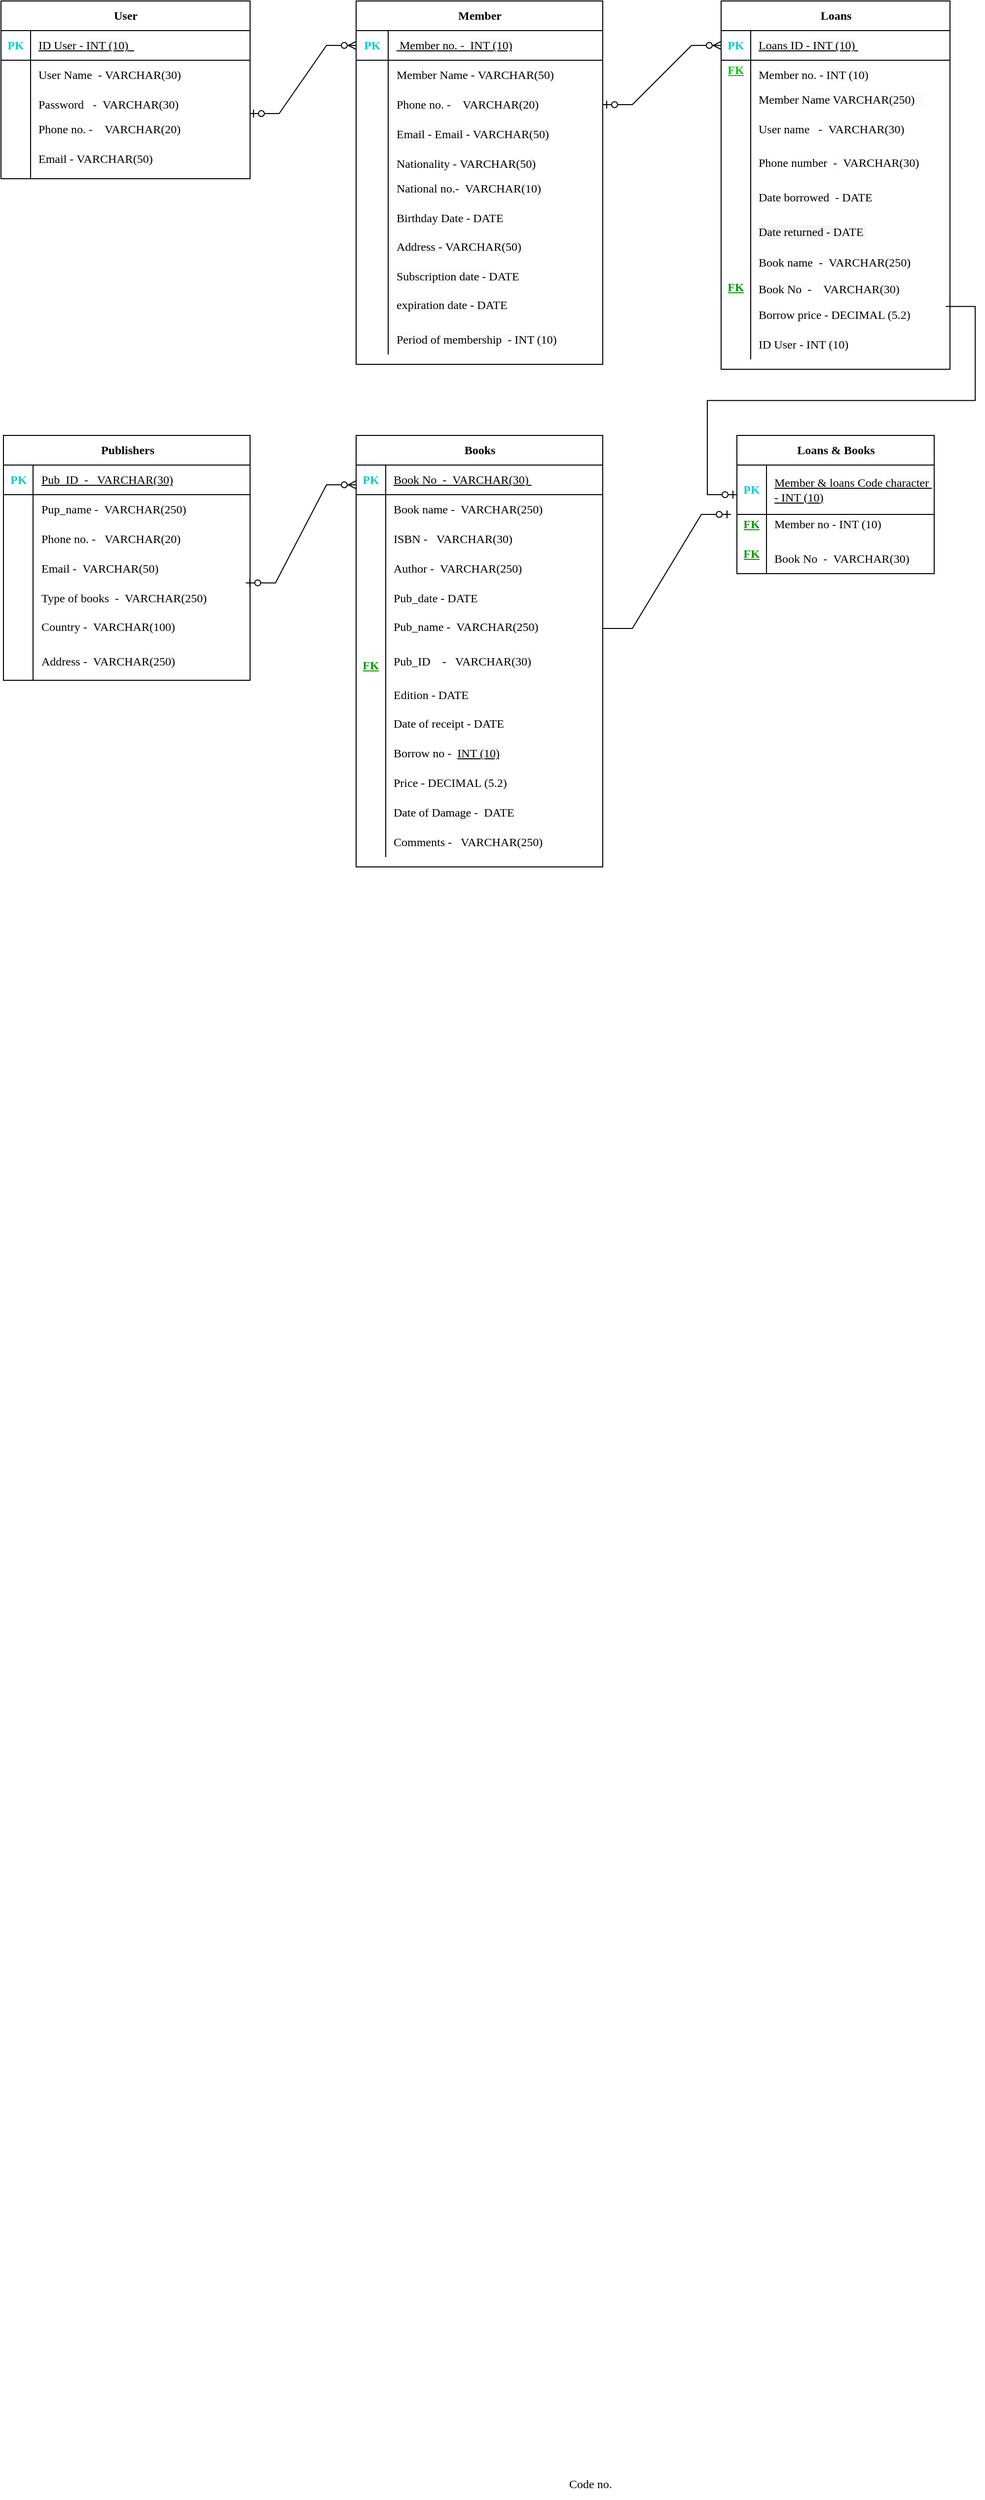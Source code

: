 <mxfile version="26.0.9" pages="2">
  <diagram name="Page-1" id="xxtm9nmB3lkqk7N1uTlf">
    <mxGraphModel dx="1106" dy="3720" grid="1" gridSize="10" guides="1" tooltips="1" connect="1" arrows="1" fold="1" page="1" pageScale="1" pageWidth="850" pageHeight="1100" background="#ffffff" math="0" shadow="0">
      <root>
        <mxCell id="0" />
        <mxCell id="1" parent="0" />
        <mxCell id="xlFYeOfJjyut_w-8Ht7r-34" value="Code no." style="text;strokeColor=none;fillColor=none;spacingLeft=4;spacingRight=4;overflow=hidden;rotatable=0;points=[[0,0.5],[1,0.5]];portConstraint=eastwest;fontSize=12;whiteSpace=wrap;html=1;fontFamily=Tahoma;align=left;fontColor=default;verticalAlign=middle;fontStyle=0" parent="1" vertex="1">
          <mxGeometry x="600" y="140" width="160" height="30" as="geometry" />
        </mxCell>
        <mxCell id="PGhUboLv5eJFzW364nPF-16" value="Member" style="shape=table;startSize=30;container=1;collapsible=1;childLayout=tableLayout;fixedRows=1;rowLines=0;fontStyle=1;align=center;resizeLast=1;html=1;verticalAlign=middle;fontSize=12;fontFamily=Tahoma;" vertex="1" parent="1">
          <mxGeometry x="390" y="-2360" width="250" height="368" as="geometry">
            <mxRectangle x="290" y="-2120" width="80" height="30" as="alternateBounds" />
          </mxGeometry>
        </mxCell>
        <mxCell id="PGhUboLv5eJFzW364nPF-17" value="" style="shape=tableRow;horizontal=0;startSize=0;swimlaneHead=0;swimlaneBody=0;fillColor=none;collapsible=0;dropTarget=0;points=[[0,0.5],[1,0.5]];portConstraint=eastwest;top=0;left=0;right=0;bottom=1;verticalAlign=middle;align=left;fontStyle=0;fontSize=12;fontFamily=Tahoma;" vertex="1" parent="PGhUboLv5eJFzW364nPF-16">
          <mxGeometry y="30" width="250" height="30" as="geometry" />
        </mxCell>
        <mxCell id="PGhUboLv5eJFzW364nPF-18" value="&lt;font style=&quot;color: rgb(0, 204, 204);&quot;&gt;PK&lt;/font&gt;" style="shape=partialRectangle;connectable=0;fillColor=none;top=0;left=0;bottom=0;right=0;fontStyle=1;overflow=hidden;whiteSpace=wrap;html=1;verticalAlign=middle;align=center;fontSize=12;fontFamily=Tahoma;" vertex="1" parent="PGhUboLv5eJFzW364nPF-17">
          <mxGeometry width="32.5" height="30" as="geometry">
            <mxRectangle width="32.5" height="30" as="alternateBounds" />
          </mxGeometry>
        </mxCell>
        <mxCell id="PGhUboLv5eJFzW364nPF-19" value="&lt;span style=&quot;background-color: rgb(255, 255, 255);&quot;&gt;&amp;nbsp;Member no. -&amp;nbsp;&lt;/span&gt;&lt;span style=&quot;background-color: rgb(255, 255, 255);&quot;&gt;&amp;nbsp;&lt;/span&gt;&lt;span style=&quot;background-color: rgb(251, 251, 251);&quot;&gt;INT (10)&lt;/span&gt;" style="shape=partialRectangle;connectable=0;fillColor=none;top=0;left=0;bottom=0;right=0;align=left;spacingLeft=6;fontStyle=4;overflow=hidden;whiteSpace=wrap;html=1;verticalAlign=middle;fontSize=12;fontFamily=Tahoma;" vertex="1" parent="PGhUboLv5eJFzW364nPF-17">
          <mxGeometry x="32.5" width="217.5" height="30" as="geometry">
            <mxRectangle width="217.5" height="30" as="alternateBounds" />
          </mxGeometry>
        </mxCell>
        <mxCell id="PGhUboLv5eJFzW364nPF-20" value="" style="shape=tableRow;horizontal=0;startSize=0;swimlaneHead=0;swimlaneBody=0;fillColor=none;collapsible=0;dropTarget=0;points=[[0,0.5],[1,0.5]];portConstraint=eastwest;top=0;left=0;right=0;bottom=0;verticalAlign=middle;align=left;fontStyle=0;fontSize=12;fontFamily=Tahoma;" vertex="1" parent="PGhUboLv5eJFzW364nPF-16">
          <mxGeometry y="60" width="250" height="30" as="geometry" />
        </mxCell>
        <mxCell id="PGhUboLv5eJFzW364nPF-21" value="" style="shape=partialRectangle;connectable=0;fillColor=none;top=0;left=0;bottom=0;right=0;editable=1;overflow=hidden;whiteSpace=wrap;html=1;verticalAlign=middle;align=left;fontStyle=0;fontSize=12;fontFamily=Tahoma;" vertex="1" parent="PGhUboLv5eJFzW364nPF-20">
          <mxGeometry width="32.5" height="30" as="geometry">
            <mxRectangle width="32.5" height="30" as="alternateBounds" />
          </mxGeometry>
        </mxCell>
        <mxCell id="PGhUboLv5eJFzW364nPF-22" value="&lt;span style=&quot;background-color: rgb(255, 255, 255);&quot;&gt;Member&amp;nbsp;&lt;/span&gt;Name -&amp;nbsp;&lt;span style=&quot;margin: 0px; padding: 0px; box-sizing: border-box;&quot; class=&quot;type&quot;&gt;VARCHAR&lt;/span&gt;&lt;span style=&quot;background-color: rgb(250, 250, 250);&quot;&gt;(&lt;/span&gt;&lt;span style=&quot;margin: 0px; padding: 0px; box-sizing: border-box;&quot; class=&quot;number&quot;&gt;50&lt;/span&gt;&lt;span style=&quot;background-color: rgb(250, 250, 250);&quot;&gt;)&lt;/span&gt;&amp;nbsp;&amp;nbsp;&amp;nbsp;" style="shape=partialRectangle;connectable=0;fillColor=none;top=0;left=0;bottom=0;right=0;align=left;spacingLeft=6;overflow=hidden;whiteSpace=wrap;html=1;verticalAlign=middle;fontStyle=0;fontSize=12;fontFamily=Tahoma;" vertex="1" parent="PGhUboLv5eJFzW364nPF-20">
          <mxGeometry x="32.5" width="217.5" height="30" as="geometry">
            <mxRectangle width="217.5" height="30" as="alternateBounds" />
          </mxGeometry>
        </mxCell>
        <mxCell id="PGhUboLv5eJFzW364nPF-23" value="" style="shape=tableRow;horizontal=0;startSize=0;swimlaneHead=0;swimlaneBody=0;fillColor=none;collapsible=0;dropTarget=0;points=[[0,0.5],[1,0.5]];portConstraint=eastwest;top=0;left=0;right=0;bottom=0;verticalAlign=middle;align=left;fontStyle=0;fontSize=12;fontFamily=Tahoma;" vertex="1" parent="PGhUboLv5eJFzW364nPF-16">
          <mxGeometry y="90" width="250" height="30" as="geometry" />
        </mxCell>
        <mxCell id="PGhUboLv5eJFzW364nPF-24" value="" style="shape=partialRectangle;connectable=0;fillColor=none;top=0;left=0;bottom=0;right=0;editable=1;overflow=hidden;whiteSpace=wrap;html=1;verticalAlign=middle;align=left;fontStyle=0;fontSize=12;fontFamily=Tahoma;" vertex="1" parent="PGhUboLv5eJFzW364nPF-23">
          <mxGeometry width="32.5" height="30" as="geometry">
            <mxRectangle width="32.5" height="30" as="alternateBounds" />
          </mxGeometry>
        </mxCell>
        <mxCell id="PGhUboLv5eJFzW364nPF-25" value="Phone no. -&amp;nbsp; &amp;nbsp;&lt;span style=&quot;color: light-dark(rgb(0, 0, 0), rgb(255, 255, 255)); background-color: transparent;&quot;&gt;&amp;nbsp;&lt;/span&gt;&lt;font style=&quot;color: rgb(0, 0, 0);&quot;&gt;&lt;span style=&quot;margin: 0px; padding: 0px; box-sizing: border-box;&quot; class=&quot;type&quot;&gt;VARCHAR&lt;/span&gt;&lt;span style=&quot;background-color: rgb(250, 250, 250);&quot;&gt;(&lt;/span&gt;&lt;span style=&quot;background-color: rgb(250, 250, 250);&quot;&gt;20&lt;/span&gt;&lt;span style=&quot;background-color: rgb(250, 250, 250);&quot;&gt;)&lt;/span&gt;&lt;/font&gt;&amp;nbsp;&amp;nbsp;" style="shape=partialRectangle;connectable=0;fillColor=none;top=0;left=0;bottom=0;right=0;align=left;spacingLeft=6;overflow=hidden;whiteSpace=wrap;html=1;verticalAlign=middle;fontStyle=0;fontSize=12;fontFamily=Tahoma;" vertex="1" parent="PGhUboLv5eJFzW364nPF-23">
          <mxGeometry x="32.5" width="217.5" height="30" as="geometry">
            <mxRectangle width="217.5" height="30" as="alternateBounds" />
          </mxGeometry>
        </mxCell>
        <mxCell id="PGhUboLv5eJFzW364nPF-53" style="shape=tableRow;horizontal=0;startSize=0;swimlaneHead=0;swimlaneBody=0;fillColor=none;collapsible=0;dropTarget=0;points=[[0,0.5],[1,0.5]];portConstraint=eastwest;top=0;left=0;right=0;bottom=0;verticalAlign=middle;align=left;fontStyle=0;fontSize=12;fontFamily=Tahoma;" vertex="1" parent="PGhUboLv5eJFzW364nPF-16">
          <mxGeometry y="120" width="250" height="30" as="geometry" />
        </mxCell>
        <mxCell id="PGhUboLv5eJFzW364nPF-54" style="shape=partialRectangle;connectable=0;fillColor=none;top=0;left=0;bottom=0;right=0;editable=1;overflow=hidden;whiteSpace=wrap;html=1;verticalAlign=middle;align=left;fontStyle=0;fontSize=12;fontFamily=Tahoma;" vertex="1" parent="PGhUboLv5eJFzW364nPF-53">
          <mxGeometry width="32.5" height="30" as="geometry">
            <mxRectangle width="32.5" height="30" as="alternateBounds" />
          </mxGeometry>
        </mxCell>
        <mxCell id="PGhUboLv5eJFzW364nPF-55" value="&lt;div&gt;&lt;span style=&quot;color: rgb(0, 0, 0); background-color: rgb(251, 251, 251); float: none; display: inline !important;&quot;&gt;Email -&amp;nbsp;&lt;/span&gt;&lt;span style=&quot;color: rgb(0, 0, 0); background-color: rgb(251, 251, 251); float: none; display: inline !important;&quot;&gt;Email&amp;nbsp;&lt;/span&gt;&lt;span style=&quot;background-color: transparent; color: light-dark(rgb(0, 0, 0), rgb(255, 255, 255));&quot;&gt;-&amp;nbsp;&lt;/span&gt;&lt;span style=&quot;background-color: transparent; color: light-dark(rgb(0, 0, 0), rgb(255, 255, 255)); margin: 0px; padding: 0px; box-sizing: border-box;&quot; class=&quot;type&quot;&gt;VARCHAR&lt;/span&gt;&lt;span style=&quot;color: light-dark(rgb(0, 0, 0), rgb(255, 255, 255)); background-color: rgb(250, 250, 250);&quot;&gt;(&lt;/span&gt;&lt;span style=&quot;background-color: transparent; color: light-dark(rgb(0, 0, 0), rgb(255, 255, 255)); margin: 0px; padding: 0px; box-sizing: border-box;&quot; class=&quot;number&quot;&gt;50&lt;/span&gt;&lt;span style=&quot;color: light-dark(rgb(0, 0, 0), rgb(255, 255, 255)); background-color: rgb(250, 250, 250);&quot;&gt;)&lt;/span&gt;&lt;span style=&quot;background-color: transparent; color: light-dark(rgb(0, 0, 0), rgb(255, 255, 255));&quot;&gt;&amp;nbsp;&lt;/span&gt;&lt;/div&gt;" style="shape=partialRectangle;connectable=0;fillColor=none;top=0;left=0;bottom=0;right=0;align=left;spacingLeft=6;overflow=hidden;whiteSpace=wrap;html=1;verticalAlign=middle;fontStyle=0;fontSize=12;fontFamily=Tahoma;" vertex="1" parent="PGhUboLv5eJFzW364nPF-53">
          <mxGeometry x="32.5" width="217.5" height="30" as="geometry">
            <mxRectangle width="217.5" height="30" as="alternateBounds" />
          </mxGeometry>
        </mxCell>
        <mxCell id="PGhUboLv5eJFzW364nPF-59" style="shape=tableRow;horizontal=0;startSize=0;swimlaneHead=0;swimlaneBody=0;fillColor=none;collapsible=0;dropTarget=0;points=[[0,0.5],[1,0.5]];portConstraint=eastwest;top=0;left=0;right=0;bottom=0;verticalAlign=middle;align=left;fontStyle=0;fontSize=12;fontFamily=Tahoma;" vertex="1" parent="PGhUboLv5eJFzW364nPF-16">
          <mxGeometry y="150" width="250" height="30" as="geometry" />
        </mxCell>
        <mxCell id="PGhUboLv5eJFzW364nPF-60" style="shape=partialRectangle;connectable=0;fillColor=none;top=0;left=0;bottom=0;right=0;editable=1;overflow=hidden;whiteSpace=wrap;html=1;verticalAlign=middle;align=left;fontStyle=0;fontSize=12;fontFamily=Tahoma;" vertex="1" parent="PGhUboLv5eJFzW364nPF-59">
          <mxGeometry width="32.5" height="30" as="geometry">
            <mxRectangle width="32.5" height="30" as="alternateBounds" />
          </mxGeometry>
        </mxCell>
        <mxCell id="PGhUboLv5eJFzW364nPF-61" value="Nationality -&amp;nbsp;&lt;span style=&quot;margin: 0px; padding: 0px; box-sizing: border-box;&quot; class=&quot;type&quot;&gt;VARCHAR&lt;/span&gt;&lt;span style=&quot;background-color: rgb(250, 250, 250);&quot;&gt;(&lt;/span&gt;&lt;span style=&quot;margin: 0px; padding: 0px; box-sizing: border-box;&quot; class=&quot;number&quot;&gt;50&lt;/span&gt;&lt;span style=&quot;background-color: rgb(250, 250, 250);&quot;&gt;)&lt;/span&gt;&amp;nbsp;" style="shape=partialRectangle;connectable=0;fillColor=none;top=0;left=0;bottom=0;right=0;align=left;spacingLeft=6;overflow=hidden;whiteSpace=wrap;html=1;verticalAlign=middle;fontStyle=0;fontSize=12;fontFamily=Tahoma;" vertex="1" parent="PGhUboLv5eJFzW364nPF-59">
          <mxGeometry x="32.5" width="217.5" height="30" as="geometry">
            <mxRectangle width="217.5" height="30" as="alternateBounds" />
          </mxGeometry>
        </mxCell>
        <mxCell id="PGhUboLv5eJFzW364nPF-65" style="shape=tableRow;horizontal=0;startSize=0;swimlaneHead=0;swimlaneBody=0;fillColor=none;collapsible=0;dropTarget=0;points=[[0,0.5],[1,0.5]];portConstraint=eastwest;top=0;left=0;right=0;bottom=0;verticalAlign=middle;align=left;fontStyle=0;fontSize=12;fontFamily=Tahoma;" vertex="1" parent="PGhUboLv5eJFzW364nPF-16">
          <mxGeometry y="180" width="250" height="20" as="geometry" />
        </mxCell>
        <mxCell id="PGhUboLv5eJFzW364nPF-66" style="shape=partialRectangle;connectable=0;fillColor=none;top=0;left=0;bottom=0;right=0;editable=1;overflow=hidden;whiteSpace=wrap;html=1;verticalAlign=middle;align=left;fontStyle=0;fontSize=12;fontFamily=Tahoma;" vertex="1" parent="PGhUboLv5eJFzW364nPF-65">
          <mxGeometry width="32.5" height="20" as="geometry">
            <mxRectangle width="32.5" height="20" as="alternateBounds" />
          </mxGeometry>
        </mxCell>
        <mxCell id="PGhUboLv5eJFzW364nPF-67" value="National no.-&amp;nbsp;&amp;nbsp;&lt;span style=&quot;margin: 0px; padding: 0px; box-sizing: border-box;&quot; class=&quot;type&quot;&gt;VARCHAR&lt;/span&gt;&lt;span style=&quot;background-color: rgb(250, 250, 250);&quot;&gt;(&lt;/span&gt;&lt;span style=&quot;margin: 0px; padding: 0px; box-sizing: border-box;&quot; class=&quot;number&quot;&gt;10&lt;/span&gt;&lt;span style=&quot;background-color: rgb(250, 250, 250);&quot;&gt;)&lt;/span&gt;&amp;nbsp;" style="shape=partialRectangle;connectable=0;fillColor=none;top=0;left=0;bottom=0;right=0;align=left;spacingLeft=6;overflow=hidden;whiteSpace=wrap;html=1;verticalAlign=middle;fontStyle=0;fontSize=12;fontFamily=Tahoma;" vertex="1" parent="PGhUboLv5eJFzW364nPF-65">
          <mxGeometry x="32.5" width="217.5" height="20" as="geometry">
            <mxRectangle width="217.5" height="20" as="alternateBounds" />
          </mxGeometry>
        </mxCell>
        <mxCell id="PGhUboLv5eJFzW364nPF-26" value="" style="shape=tableRow;horizontal=0;startSize=0;swimlaneHead=0;swimlaneBody=0;fillColor=none;collapsible=0;dropTarget=0;points=[[0,0.5],[1,0.5]];portConstraint=eastwest;top=0;left=0;right=0;bottom=0;verticalAlign=middle;align=left;fontStyle=0;fontSize=12;fontFamily=Tahoma;" vertex="1" parent="PGhUboLv5eJFzW364nPF-16">
          <mxGeometry y="200" width="250" height="39" as="geometry" />
        </mxCell>
        <mxCell id="PGhUboLv5eJFzW364nPF-27" value="" style="shape=partialRectangle;connectable=0;fillColor=none;top=0;left=0;bottom=0;right=0;editable=1;overflow=hidden;whiteSpace=wrap;html=1;verticalAlign=middle;align=left;fontStyle=0;fontSize=12;fontFamily=Tahoma;" vertex="1" parent="PGhUboLv5eJFzW364nPF-26">
          <mxGeometry width="32.5" height="39" as="geometry">
            <mxRectangle width="32.5" height="39" as="alternateBounds" />
          </mxGeometry>
        </mxCell>
        <mxCell id="PGhUboLv5eJFzW364nPF-28" value="Birthday Date - DATE" style="shape=partialRectangle;connectable=0;fillColor=none;top=0;left=0;bottom=0;right=0;align=left;spacingLeft=6;overflow=hidden;whiteSpace=wrap;html=1;verticalAlign=middle;fontStyle=0;fontSize=12;fontFamily=Tahoma;" vertex="1" parent="PGhUboLv5eJFzW364nPF-26">
          <mxGeometry x="32.5" width="217.5" height="39" as="geometry">
            <mxRectangle width="217.5" height="39" as="alternateBounds" />
          </mxGeometry>
        </mxCell>
        <mxCell id="PGhUboLv5eJFzW364nPF-56" style="shape=tableRow;horizontal=0;startSize=0;swimlaneHead=0;swimlaneBody=0;fillColor=none;collapsible=0;dropTarget=0;points=[[0,0.5],[1,0.5]];portConstraint=eastwest;top=0;left=0;right=0;bottom=0;verticalAlign=middle;align=left;fontStyle=0;fontSize=12;fontFamily=Tahoma;" vertex="1" parent="PGhUboLv5eJFzW364nPF-16">
          <mxGeometry y="239" width="250" height="30" as="geometry" />
        </mxCell>
        <mxCell id="PGhUboLv5eJFzW364nPF-57" style="shape=partialRectangle;connectable=0;fillColor=none;top=0;left=0;bottom=0;right=0;editable=1;overflow=hidden;whiteSpace=wrap;html=1;verticalAlign=middle;align=left;fontStyle=0;fontSize=12;fontFamily=Tahoma;" vertex="1" parent="PGhUboLv5eJFzW364nPF-56">
          <mxGeometry width="32.5" height="30" as="geometry">
            <mxRectangle width="32.5" height="30" as="alternateBounds" />
          </mxGeometry>
        </mxCell>
        <mxCell id="PGhUboLv5eJFzW364nPF-58" value="&lt;div&gt;&lt;span style=&quot;background-color: light-dark(rgb(251, 251, 251), rgb(21, 21, 21)); color: light-dark(rgb(0, 0, 0), rgb(237, 237, 237));&quot;&gt;Address -&amp;nbsp;&lt;/span&gt;&lt;span style=&quot;margin: 0px; padding: 0px; box-sizing: border-box;&quot; class=&quot;type&quot;&gt;VARCHAR&lt;/span&gt;&lt;span style=&quot;background-color: rgb(250, 250, 250);&quot;&gt;(&lt;/span&gt;&lt;span style=&quot;margin: 0px; padding: 0px; box-sizing: border-box;&quot; class=&quot;number&quot;&gt;50&lt;/span&gt;&lt;span style=&quot;background-color: rgb(250, 250, 250);&quot;&gt;)&lt;/span&gt;&lt;span style=&quot;background-color: light-dark(rgb(251, 251, 251), rgb(21, 21, 21)); color: light-dark(rgb(0, 0, 0), rgb(237, 237, 237));&quot;&gt;&amp;nbsp;&lt;/span&gt;&lt;/div&gt;&lt;div&gt;&lt;br&gt;&lt;/div&gt;" style="shape=partialRectangle;connectable=0;fillColor=none;top=0;left=0;bottom=0;right=0;align=left;spacingLeft=6;overflow=hidden;whiteSpace=wrap;html=1;verticalAlign=middle;fontStyle=0;fontSize=12;fontFamily=Tahoma;" vertex="1" parent="PGhUboLv5eJFzW364nPF-56">
          <mxGeometry x="32.5" width="217.5" height="30" as="geometry">
            <mxRectangle width="217.5" height="30" as="alternateBounds" />
          </mxGeometry>
        </mxCell>
        <mxCell id="PGhUboLv5eJFzW364nPF-75" style="shape=tableRow;horizontal=0;startSize=0;swimlaneHead=0;swimlaneBody=0;fillColor=none;collapsible=0;dropTarget=0;points=[[0,0.5],[1,0.5]];portConstraint=eastwest;top=0;left=0;right=0;bottom=0;verticalAlign=middle;align=left;fontStyle=0;fontSize=12;fontFamily=Tahoma;" vertex="1" parent="PGhUboLv5eJFzW364nPF-16">
          <mxGeometry y="269" width="250" height="29" as="geometry" />
        </mxCell>
        <mxCell id="PGhUboLv5eJFzW364nPF-76" style="shape=partialRectangle;connectable=0;fillColor=none;top=0;left=0;bottom=0;right=0;editable=1;overflow=hidden;whiteSpace=wrap;html=1;verticalAlign=middle;align=left;fontStyle=0;fontSize=12;fontFamily=Tahoma;" vertex="1" parent="PGhUboLv5eJFzW364nPF-75">
          <mxGeometry width="32.5" height="29" as="geometry">
            <mxRectangle width="32.5" height="29" as="alternateBounds" />
          </mxGeometry>
        </mxCell>
        <mxCell id="PGhUboLv5eJFzW364nPF-77" value="&lt;span style=&quot;color: rgb(0, 0, 0); font-style: normal; font-variant-ligatures: normal; font-variant-caps: normal; letter-spacing: normal; orphans: 2; text-indent: 0px; text-transform: none; widows: 2; word-spacing: 0px; -webkit-text-stroke-width: 0px; white-space: normal; background-color: rgb(251, 251, 251); text-decoration-thickness: initial; text-decoration-style: initial; text-decoration-color: initial; float: none; display: inline !important;&quot;&gt;Subscription date -&amp;nbsp;&lt;/span&gt;DATE&lt;div&gt;&lt;br&gt;&lt;/div&gt;" style="shape=partialRectangle;connectable=0;fillColor=none;top=0;left=0;bottom=0;right=0;align=left;spacingLeft=6;overflow=hidden;whiteSpace=wrap;html=1;verticalAlign=middle;fontStyle=0;fontSize=12;fontFamily=Tahoma;" vertex="1" parent="PGhUboLv5eJFzW364nPF-75">
          <mxGeometry x="32.5" width="217.5" height="29" as="geometry">
            <mxRectangle width="217.5" height="29" as="alternateBounds" />
          </mxGeometry>
        </mxCell>
        <mxCell id="PGhUboLv5eJFzW364nPF-72" style="shape=tableRow;horizontal=0;startSize=0;swimlaneHead=0;swimlaneBody=0;fillColor=none;collapsible=0;dropTarget=0;points=[[0,0.5],[1,0.5]];portConstraint=eastwest;top=0;left=0;right=0;bottom=0;verticalAlign=middle;align=left;fontStyle=0;fontSize=12;fontFamily=Tahoma;" vertex="1" parent="PGhUboLv5eJFzW364nPF-16">
          <mxGeometry y="298" width="250" height="30" as="geometry" />
        </mxCell>
        <mxCell id="PGhUboLv5eJFzW364nPF-73" style="shape=partialRectangle;connectable=0;fillColor=none;top=0;left=0;bottom=0;right=0;editable=1;overflow=hidden;whiteSpace=wrap;html=1;verticalAlign=middle;align=left;fontStyle=0;fontSize=12;fontFamily=Tahoma;" vertex="1" parent="PGhUboLv5eJFzW364nPF-72">
          <mxGeometry width="32.5" height="30" as="geometry">
            <mxRectangle width="32.5" height="30" as="alternateBounds" />
          </mxGeometry>
        </mxCell>
        <mxCell id="PGhUboLv5eJFzW364nPF-74" value="&lt;span style=&quot;color: rgb(0, 0, 0); font-style: normal; font-variant-ligatures: normal; font-variant-caps: normal; letter-spacing: normal; orphans: 2; text-indent: 0px; text-transform: none; widows: 2; word-spacing: 0px; -webkit-text-stroke-width: 0px; white-space: normal; background-color: rgb(251, 251, 251); text-decoration-thickness: initial; text-decoration-style: initial; text-decoration-color: initial; float: none; display: inline !important;&quot;&gt;expiration date -&amp;nbsp;&lt;/span&gt;DATE&lt;div&gt;&lt;br&gt;&lt;/div&gt;" style="shape=partialRectangle;connectable=0;fillColor=none;top=0;left=0;bottom=0;right=0;align=left;spacingLeft=6;overflow=hidden;whiteSpace=wrap;html=1;verticalAlign=middle;fontStyle=0;fontSize=12;fontFamily=Tahoma;" vertex="1" parent="PGhUboLv5eJFzW364nPF-72">
          <mxGeometry x="32.5" width="217.5" height="30" as="geometry">
            <mxRectangle width="217.5" height="30" as="alternateBounds" />
          </mxGeometry>
        </mxCell>
        <mxCell id="PGhUboLv5eJFzW364nPF-69" style="shape=tableRow;horizontal=0;startSize=0;swimlaneHead=0;swimlaneBody=0;fillColor=none;collapsible=0;dropTarget=0;points=[[0,0.5],[1,0.5]];portConstraint=eastwest;top=0;left=0;right=0;bottom=0;verticalAlign=middle;align=left;fontStyle=0;fontSize=12;fontFamily=Tahoma;" vertex="1" parent="PGhUboLv5eJFzW364nPF-16">
          <mxGeometry y="328" width="250" height="30" as="geometry" />
        </mxCell>
        <mxCell id="PGhUboLv5eJFzW364nPF-70" style="shape=partialRectangle;connectable=0;fillColor=none;top=0;left=0;bottom=0;right=0;editable=1;overflow=hidden;whiteSpace=wrap;html=1;verticalAlign=middle;align=left;fontStyle=0;fontSize=12;fontFamily=Tahoma;" vertex="1" parent="PGhUboLv5eJFzW364nPF-69">
          <mxGeometry width="32.5" height="30" as="geometry">
            <mxRectangle width="32.5" height="30" as="alternateBounds" />
          </mxGeometry>
        </mxCell>
        <mxCell id="PGhUboLv5eJFzW364nPF-71" value="&lt;span style=&quot;color: rgb(0, 0, 0); font-style: normal; font-variant-ligatures: normal; font-variant-caps: normal; letter-spacing: normal; orphans: 2; text-indent: 0px; text-transform: none; widows: 2; word-spacing: 0px; -webkit-text-stroke-width: 0px; white-space: normal; background-color: rgb(251, 251, 251); text-decoration-thickness: initial; text-decoration-style: initial; text-decoration-color: initial; float: none; display: inline !important;&quot;&gt;Period of membership&amp;nbsp; -&amp;nbsp;&lt;/span&gt;&lt;span style=&quot;background-color: rgb(251, 251, 251);&quot;&gt;INT (10)&lt;/span&gt;&lt;span style=&quot;background-color: rgb(255, 255, 255);&quot;&gt;&amp;nbsp;&lt;/span&gt;" style="shape=partialRectangle;connectable=0;fillColor=none;top=0;left=0;bottom=0;right=0;align=left;spacingLeft=6;overflow=hidden;whiteSpace=wrap;html=1;verticalAlign=middle;fontStyle=0;fontSize=12;fontFamily=Tahoma;" vertex="1" parent="PGhUboLv5eJFzW364nPF-69">
          <mxGeometry x="32.5" width="217.5" height="30" as="geometry">
            <mxRectangle width="217.5" height="30" as="alternateBounds" />
          </mxGeometry>
        </mxCell>
        <mxCell id="PGhUboLv5eJFzW364nPF-79" value="Loans" style="shape=table;startSize=30;container=1;collapsible=1;childLayout=tableLayout;fixedRows=1;rowLines=0;fontStyle=1;align=center;resizeLast=1;html=1;verticalAlign=middle;fontSize=12;fontFamily=Tahoma;" vertex="1" parent="1">
          <mxGeometry x="760" y="-2360" width="232" height="373" as="geometry">
            <mxRectangle x="290" y="-2120" width="80" height="30" as="alternateBounds" />
          </mxGeometry>
        </mxCell>
        <mxCell id="PGhUboLv5eJFzW364nPF-80" value="" style="shape=tableRow;horizontal=0;startSize=0;swimlaneHead=0;swimlaneBody=0;fillColor=none;collapsible=0;dropTarget=0;points=[[0,0.5],[1,0.5]];portConstraint=eastwest;top=0;left=0;right=0;bottom=1;verticalAlign=middle;align=left;fontStyle=0;fontSize=12;fontFamily=Tahoma;" vertex="1" parent="PGhUboLv5eJFzW364nPF-79">
          <mxGeometry y="30" width="232" height="30" as="geometry" />
        </mxCell>
        <mxCell id="PGhUboLv5eJFzW364nPF-81" value="&lt;font style=&quot;color: rgb(0, 204, 204);&quot;&gt;&lt;b&gt;PK&lt;/b&gt;&lt;/font&gt;" style="shape=partialRectangle;connectable=0;fillColor=none;top=0;left=0;bottom=0;right=0;fontStyle=0;overflow=hidden;whiteSpace=wrap;html=1;verticalAlign=middle;align=center;fontSize=12;fontFamily=Tahoma;" vertex="1" parent="PGhUboLv5eJFzW364nPF-80">
          <mxGeometry width="30" height="30" as="geometry">
            <mxRectangle width="30" height="30" as="alternateBounds" />
          </mxGeometry>
        </mxCell>
        <mxCell id="PGhUboLv5eJFzW364nPF-82" value="&lt;span&gt;Loans ID&amp;nbsp;&lt;/span&gt;&lt;span&gt;-&amp;nbsp;&lt;/span&gt;&lt;span style=&quot;background-color: rgb(251, 251, 251);&quot;&gt;INT (10)&lt;/span&gt;&lt;span style=&quot;background-color: rgb(255, 255, 255);&quot;&gt;&amp;nbsp;&lt;/span&gt;" style="shape=partialRectangle;connectable=0;fillColor=none;top=0;left=0;bottom=0;right=0;align=left;spacingLeft=6;fontStyle=4;overflow=hidden;whiteSpace=wrap;html=1;verticalAlign=middle;fontSize=12;fontFamily=Tahoma;" vertex="1" parent="PGhUboLv5eJFzW364nPF-80">
          <mxGeometry x="30" width="202" height="30" as="geometry">
            <mxRectangle width="202" height="30" as="alternateBounds" />
          </mxGeometry>
        </mxCell>
        <mxCell id="PGhUboLv5eJFzW364nPF-83" value="" style="shape=tableRow;horizontal=0;startSize=0;swimlaneHead=0;swimlaneBody=0;fillColor=none;collapsible=0;dropTarget=0;points=[[0,0.5],[1,0.5]];portConstraint=eastwest;top=0;left=0;right=0;bottom=0;verticalAlign=middle;align=left;fontStyle=0;fontSize=12;fontFamily=Tahoma;" vertex="1" parent="PGhUboLv5eJFzW364nPF-79">
          <mxGeometry y="60" width="232" height="30" as="geometry" />
        </mxCell>
        <mxCell id="PGhUboLv5eJFzW364nPF-84" value="&lt;span style=&quot;forced-color-adjust: none; color: rgb(0, 0, 0); font-style: normal; font-variant-ligatures: normal; font-variant-caps: normal; letter-spacing: normal; orphans: 2; text-indent: 0px; text-transform: none; widows: 2; word-spacing: 0px; -webkit-text-stroke-width: 0px; white-space: normal; background-color: rgb(251, 251, 251); text-decoration-thickness: initial; text-decoration-style: initial; text-decoration-color: initial;&quot;&gt;&lt;font style=&quot;forced-color-adjust: none; color: light-dark(rgb(0, 204, 0), rgb(237, 237, 237));&quot;&gt;&lt;u style=&quot;forced-color-adjust: none;&quot;&gt;&lt;b&gt;FK&lt;/b&gt;&lt;/u&gt;&lt;/font&gt;&lt;/span&gt;&lt;div&gt;&lt;br&gt;&lt;/div&gt;" style="shape=partialRectangle;connectable=0;fillColor=none;top=0;left=0;bottom=0;right=0;editable=1;overflow=hidden;whiteSpace=wrap;html=1;verticalAlign=middle;align=center;fontStyle=0;fontSize=12;fontFamily=Tahoma;" vertex="1" parent="PGhUboLv5eJFzW364nPF-83">
          <mxGeometry width="30" height="30" as="geometry">
            <mxRectangle width="30" height="30" as="alternateBounds" />
          </mxGeometry>
        </mxCell>
        <mxCell id="PGhUboLv5eJFzW364nPF-85" value="&lt;span style=&quot;background-color: rgb(255, 255, 255);&quot;&gt;Member no.&lt;/span&gt;&amp;nbsp;-&amp;nbsp;&lt;span style=&quot;background-color: rgb(251, 251, 251);&quot;&gt;INT (10)&lt;/span&gt;&lt;span style=&quot;background-color: rgb(255, 255, 255);&quot;&gt;&amp;nbsp;&lt;/span&gt;" style="shape=partialRectangle;connectable=0;fillColor=none;top=0;left=0;bottom=0;right=0;align=left;spacingLeft=6;overflow=hidden;whiteSpace=wrap;html=1;verticalAlign=middle;fontStyle=0;fontSize=12;fontFamily=Tahoma;" vertex="1" parent="PGhUboLv5eJFzW364nPF-83">
          <mxGeometry x="30" width="202" height="30" as="geometry">
            <mxRectangle width="202" height="30" as="alternateBounds" />
          </mxGeometry>
        </mxCell>
        <mxCell id="PGhUboLv5eJFzW364nPF-89" style="shape=tableRow;horizontal=0;startSize=0;swimlaneHead=0;swimlaneBody=0;fillColor=none;collapsible=0;dropTarget=0;points=[[0,0.5],[1,0.5]];portConstraint=eastwest;top=0;left=0;right=0;bottom=0;verticalAlign=middle;align=left;fontStyle=0;fontSize=12;fontFamily=Tahoma;" vertex="1" parent="PGhUboLv5eJFzW364nPF-79">
          <mxGeometry y="90" width="232" height="30" as="geometry" />
        </mxCell>
        <mxCell id="PGhUboLv5eJFzW364nPF-90" style="shape=partialRectangle;connectable=0;fillColor=none;top=0;left=0;bottom=0;right=0;editable=1;overflow=hidden;whiteSpace=wrap;html=1;verticalAlign=middle;align=left;fontStyle=0;fontSize=12;fontFamily=Tahoma;" vertex="1" parent="PGhUboLv5eJFzW364nPF-89">
          <mxGeometry width="30" height="30" as="geometry">
            <mxRectangle width="30" height="30" as="alternateBounds" />
          </mxGeometry>
        </mxCell>
        <mxCell id="PGhUboLv5eJFzW364nPF-91" value="&lt;span style=&quot;forced-color-adjust: none; color: rgb(0, 0, 0); font-style: normal; font-variant-ligatures: normal; font-variant-caps: normal; letter-spacing: normal; orphans: 2; text-indent: 0px; text-transform: none; widows: 2; word-spacing: 0px; -webkit-text-stroke-width: 0px; white-space: normal; text-decoration-thickness: initial; text-decoration-style: initial; text-decoration-color: initial; background-color: light-dark(rgb(255, 255, 255), rgb(18, 18, 18));&quot;&gt;Member&amp;nbsp;&lt;/span&gt;&lt;span style=&quot;forced-color-adjust: none; color: rgb(0, 0, 0); font-style: normal; font-variant-ligatures: normal; font-variant-caps: normal; letter-spacing: normal; orphans: 2; text-indent: 0px; text-transform: none; widows: 2; word-spacing: 0px; -webkit-text-stroke-width: 0px; white-space: normal; text-decoration-thickness: initial; text-decoration-style: initial; text-decoration-color: initial; background-color: rgb(251, 251, 251); float: none; display: inline !important;&quot;&gt;Name &lt;font style=&quot;color: rgb(0, 0, 0);&quot;&gt;&lt;span style=&quot;margin: 0px; padding: 0px; box-sizing: border-box;&quot; class=&quot;type&quot;&gt;VARCHAR&lt;/span&gt;&lt;span style=&quot;background-color: rgb(250, 250, 250);&quot;&gt;(&lt;/span&gt;&lt;span style=&quot;margin: 0px; padding: 0px; box-sizing: border-box;&quot; class=&quot;number&quot;&gt;250&lt;/span&gt;&lt;span style=&quot;background-color: rgb(250, 250, 250);&quot;&gt;)&lt;/span&gt;&lt;/font&gt;&amp;nbsp;&amp;nbsp;&amp;nbsp;&lt;/span&gt;&lt;br style=&quot;forced-color-adjust: none; color: rgb(0, 0, 0); font-style: normal; font-variant-ligatures: normal; font-variant-caps: normal; letter-spacing: normal; orphans: 2; text-indent: 0px; text-transform: none; widows: 2; word-spacing: 0px; -webkit-text-stroke-width: 0px; white-space: normal; background-color: rgb(251, 251, 251); text-decoration-thickness: initial; text-decoration-style: initial; text-decoration-color: initial;&quot;&gt;&lt;div&gt;&lt;br&gt;&lt;/div&gt;" style="shape=partialRectangle;connectable=0;fillColor=none;top=0;left=0;bottom=0;right=0;align=left;spacingLeft=6;overflow=hidden;whiteSpace=wrap;html=1;verticalAlign=middle;fontStyle=0;fontSize=12;fontFamily=Tahoma;" vertex="1" parent="PGhUboLv5eJFzW364nPF-89">
          <mxGeometry x="30" width="202" height="30" as="geometry">
            <mxRectangle width="202" height="30" as="alternateBounds" />
          </mxGeometry>
        </mxCell>
        <mxCell id="PGhUboLv5eJFzW364nPF-92" style="shape=tableRow;horizontal=0;startSize=0;swimlaneHead=0;swimlaneBody=0;fillColor=none;collapsible=0;dropTarget=0;points=[[0,0.5],[1,0.5]];portConstraint=eastwest;top=0;left=0;right=0;bottom=0;verticalAlign=middle;align=left;fontStyle=0;fontSize=12;fontFamily=Tahoma;" vertex="1" parent="PGhUboLv5eJFzW364nPF-79">
          <mxGeometry y="120" width="232" height="29" as="geometry" />
        </mxCell>
        <mxCell id="PGhUboLv5eJFzW364nPF-93" style="shape=partialRectangle;connectable=0;fillColor=none;top=0;left=0;bottom=0;right=0;editable=1;overflow=hidden;whiteSpace=wrap;html=1;verticalAlign=middle;align=left;fontStyle=0;fontSize=12;fontFamily=Tahoma;" vertex="1" parent="PGhUboLv5eJFzW364nPF-92">
          <mxGeometry width="30" height="29" as="geometry">
            <mxRectangle width="30" height="29" as="alternateBounds" />
          </mxGeometry>
        </mxCell>
        <mxCell id="PGhUboLv5eJFzW364nPF-94" value="&lt;div&gt;&lt;span style=&quot;background-color: transparent; color: light-dark(rgb(0, 0, 0), rgb(255, 255, 255));&quot;&gt;User name&amp;nbsp; &amp;nbsp;-&amp;nbsp;&lt;/span&gt;&lt;span style=&quot;background-color: transparent; color: light-dark(rgb(0, 0, 0), rgb(255, 255, 255));&quot;&gt;&amp;nbsp;&lt;/span&gt;&lt;font style=&quot;background-color: transparent; color: rgb(0, 0, 0);&quot;&gt;&lt;span style=&quot;margin: 0px; padding: 0px; box-sizing: border-box;&quot; class=&quot;type&quot;&gt;VARCHAR&lt;/span&gt;&lt;span style=&quot;background-color: rgb(250, 250, 250);&quot;&gt;(&lt;/span&gt;&lt;span style=&quot;margin: 0px; padding: 0px; box-sizing: border-box;&quot; class=&quot;number&quot;&gt;30&lt;/span&gt;&lt;span style=&quot;background-color: rgb(250, 250, 250);&quot;&gt;)&lt;/span&gt;&lt;/font&gt;&lt;/div&gt;&lt;div&gt;&lt;br&gt;&lt;/div&gt;" style="shape=partialRectangle;connectable=0;fillColor=none;top=0;left=0;bottom=0;right=0;align=left;spacingLeft=6;overflow=hidden;whiteSpace=wrap;html=1;verticalAlign=middle;fontStyle=0;fontSize=12;fontFamily=Tahoma;" vertex="1" parent="PGhUboLv5eJFzW364nPF-92">
          <mxGeometry x="30" width="202" height="29" as="geometry">
            <mxRectangle width="202" height="29" as="alternateBounds" />
          </mxGeometry>
        </mxCell>
        <mxCell id="PGhUboLv5eJFzW364nPF-95" style="shape=tableRow;horizontal=0;startSize=0;swimlaneHead=0;swimlaneBody=0;fillColor=none;collapsible=0;dropTarget=0;points=[[0,0.5],[1,0.5]];portConstraint=eastwest;top=0;left=0;right=0;bottom=0;verticalAlign=middle;align=left;fontStyle=0;fontSize=12;fontFamily=Tahoma;" vertex="1" parent="PGhUboLv5eJFzW364nPF-79">
          <mxGeometry y="149" width="232" height="30" as="geometry" />
        </mxCell>
        <mxCell id="PGhUboLv5eJFzW364nPF-96" style="shape=partialRectangle;connectable=0;fillColor=none;top=0;left=0;bottom=0;right=0;editable=1;overflow=hidden;whiteSpace=wrap;html=1;verticalAlign=middle;align=left;fontStyle=0;fontSize=12;fontFamily=Tahoma;" vertex="1" parent="PGhUboLv5eJFzW364nPF-95">
          <mxGeometry width="30" height="30" as="geometry">
            <mxRectangle width="30" height="30" as="alternateBounds" />
          </mxGeometry>
        </mxCell>
        <mxCell id="PGhUboLv5eJFzW364nPF-97" value="Phone number&amp;nbsp;&amp;nbsp;-&lt;span style=&quot;color: rgb(0, 0, 0); background-color: rgb(251, 251, 251); float: none; display: inline !important;&quot;&gt;&amp;nbsp;&lt;/span&gt;&lt;span style=&quot;color: light-dark(rgb(0, 0, 0), rgb(255, 255, 255)); background-color: transparent;&quot;&gt;&amp;nbsp;&lt;/span&gt;&lt;font style=&quot;color: rgb(0, 0, 0);&quot;&gt;&lt;span style=&quot;margin: 0px; padding: 0px; box-sizing: border-box;&quot; class=&quot;type&quot;&gt;VARCHAR&lt;/span&gt;&lt;span style=&quot;background-color: rgb(250, 250, 250);&quot;&gt;(&lt;/span&gt;&lt;span style=&quot;margin: 0px; padding: 0px; box-sizing: border-box;&quot; class=&quot;number&quot;&gt;30&lt;/span&gt;&lt;span style=&quot;background-color: rgb(250, 250, 250);&quot;&gt;)&lt;/span&gt;&lt;/font&gt;" style="shape=partialRectangle;connectable=0;fillColor=none;top=0;left=0;bottom=0;right=0;align=left;spacingLeft=6;overflow=hidden;whiteSpace=wrap;html=1;verticalAlign=middle;fontStyle=0;fontSize=12;fontFamily=Tahoma;" vertex="1" parent="PGhUboLv5eJFzW364nPF-95">
          <mxGeometry x="30" width="202" height="30" as="geometry">
            <mxRectangle width="202" height="30" as="alternateBounds" />
          </mxGeometry>
        </mxCell>
        <mxCell id="PGhUboLv5eJFzW364nPF-98" value="" style="shape=tableRow;horizontal=0;startSize=0;swimlaneHead=0;swimlaneBody=0;fillColor=none;collapsible=0;dropTarget=0;points=[[0,0.5],[1,0.5]];portConstraint=eastwest;top=0;left=0;right=0;bottom=0;verticalAlign=middle;align=left;fontStyle=0;fontSize=12;fontFamily=Tahoma;" vertex="1" parent="PGhUboLv5eJFzW364nPF-79">
          <mxGeometry y="179" width="232" height="39" as="geometry" />
        </mxCell>
        <mxCell id="PGhUboLv5eJFzW364nPF-99" value="" style="shape=partialRectangle;connectable=0;fillColor=none;top=0;left=0;bottom=0;right=0;editable=1;overflow=hidden;whiteSpace=wrap;html=1;verticalAlign=middle;align=left;fontStyle=0;fontSize=12;fontFamily=Tahoma;" vertex="1" parent="PGhUboLv5eJFzW364nPF-98">
          <mxGeometry width="30" height="39" as="geometry">
            <mxRectangle width="30" height="39" as="alternateBounds" />
          </mxGeometry>
        </mxCell>
        <mxCell id="PGhUboLv5eJFzW364nPF-100" value="Date borrowed&amp;nbsp; - DATE" style="shape=partialRectangle;connectable=0;fillColor=none;top=0;left=0;bottom=0;right=0;align=left;spacingLeft=6;overflow=hidden;whiteSpace=wrap;html=1;verticalAlign=middle;fontStyle=0;fontSize=12;fontFamily=Tahoma;" vertex="1" parent="PGhUboLv5eJFzW364nPF-98">
          <mxGeometry x="30" width="202" height="39" as="geometry">
            <mxRectangle width="202" height="39" as="alternateBounds" />
          </mxGeometry>
        </mxCell>
        <mxCell id="PGhUboLv5eJFzW364nPF-101" style="shape=tableRow;horizontal=0;startSize=0;swimlaneHead=0;swimlaneBody=0;fillColor=none;collapsible=0;dropTarget=0;points=[[0,0.5],[1,0.5]];portConstraint=eastwest;top=0;left=0;right=0;bottom=0;verticalAlign=middle;align=left;fontStyle=0;fontSize=12;fontFamily=Tahoma;" vertex="1" parent="PGhUboLv5eJFzW364nPF-79">
          <mxGeometry y="218" width="232" height="32" as="geometry" />
        </mxCell>
        <mxCell id="PGhUboLv5eJFzW364nPF-102" style="shape=partialRectangle;connectable=0;fillColor=none;top=0;left=0;bottom=0;right=0;editable=1;overflow=hidden;whiteSpace=wrap;html=1;verticalAlign=middle;align=left;fontStyle=0;fontSize=12;fontFamily=Tahoma;" vertex="1" parent="PGhUboLv5eJFzW364nPF-101">
          <mxGeometry width="30" height="32" as="geometry">
            <mxRectangle width="30" height="32" as="alternateBounds" />
          </mxGeometry>
        </mxCell>
        <mxCell id="PGhUboLv5eJFzW364nPF-103" value="&lt;div&gt;&lt;span style=&quot;background-color: light-dark(rgb(245, 245, 245), rgb(26, 26, 26)); color: light-dark(rgb(0, 0, 0), rgb(255, 255, 255));&quot;&gt;Date returned -&amp;nbsp;&lt;/span&gt;DATE&lt;span style=&quot;background-color: light-dark(rgb(245, 245, 245), rgb(26, 26, 26)); color: light-dark(rgb(0, 0, 0), rgb(255, 255, 255));&quot;&gt;&amp;nbsp;&lt;/span&gt;&lt;/div&gt;" style="shape=partialRectangle;connectable=0;fillColor=none;top=0;left=0;bottom=0;right=0;align=left;spacingLeft=6;overflow=hidden;whiteSpace=wrap;html=1;verticalAlign=middle;fontStyle=0;fontSize=12;fontFamily=Tahoma;" vertex="1" parent="PGhUboLv5eJFzW364nPF-101">
          <mxGeometry x="30" width="202" height="32" as="geometry">
            <mxRectangle width="202" height="32" as="alternateBounds" />
          </mxGeometry>
        </mxCell>
        <mxCell id="PGhUboLv5eJFzW364nPF-104" style="shape=tableRow;horizontal=0;startSize=0;swimlaneHead=0;swimlaneBody=0;fillColor=none;collapsible=0;dropTarget=0;points=[[0,0.5],[1,0.5]];portConstraint=eastwest;top=0;left=0;right=0;bottom=0;verticalAlign=middle;align=left;fontStyle=0;fontSize=12;fontFamily=Tahoma;" vertex="1" parent="PGhUboLv5eJFzW364nPF-79">
          <mxGeometry y="250" width="232" height="30" as="geometry" />
        </mxCell>
        <mxCell id="PGhUboLv5eJFzW364nPF-105" style="shape=partialRectangle;connectable=0;fillColor=none;top=0;left=0;bottom=0;right=0;editable=1;overflow=hidden;whiteSpace=wrap;html=1;verticalAlign=middle;align=left;fontStyle=0;fontSize=12;fontFamily=Tahoma;" vertex="1" parent="PGhUboLv5eJFzW364nPF-104">
          <mxGeometry width="30" height="30" as="geometry">
            <mxRectangle width="30" height="30" as="alternateBounds" />
          </mxGeometry>
        </mxCell>
        <mxCell id="PGhUboLv5eJFzW364nPF-106" value="&lt;div&gt;Book name&amp;nbsp; -&amp;nbsp;&lt;span style=&quot;background-color: transparent; color: light-dark(rgb(0, 0, 0), rgb(255, 255, 255));&quot;&gt;&amp;nbsp;&lt;/span&gt;&lt;font style=&quot;background-color: transparent; color: rgb(0, 0, 0);&quot;&gt;&lt;span style=&quot;margin: 0px; padding: 0px; box-sizing: border-box;&quot; class=&quot;type&quot;&gt;VARCHAR&lt;/span&gt;&lt;span style=&quot;background-color: rgb(250, 250, 250);&quot;&gt;(&lt;/span&gt;&lt;span style=&quot;margin: 0px; padding: 0px; box-sizing: border-box;&quot; class=&quot;number&quot;&gt;250&lt;/span&gt;&lt;span style=&quot;background-color: rgb(250, 250, 250);&quot;&gt;)&lt;/span&gt;&lt;/font&gt;&lt;/div&gt;" style="shape=partialRectangle;connectable=0;fillColor=none;top=0;left=0;bottom=0;right=0;align=left;spacingLeft=6;overflow=hidden;whiteSpace=wrap;html=1;verticalAlign=middle;fontStyle=0;fontSize=12;fontFamily=Tahoma;" vertex="1" parent="PGhUboLv5eJFzW364nPF-104">
          <mxGeometry x="30" width="202" height="30" as="geometry">
            <mxRectangle width="202" height="30" as="alternateBounds" />
          </mxGeometry>
        </mxCell>
        <mxCell id="PGhUboLv5eJFzW364nPF-107" style="shape=tableRow;horizontal=0;startSize=0;swimlaneHead=0;swimlaneBody=0;fillColor=none;collapsible=0;dropTarget=0;points=[[0,0.5],[1,0.5]];portConstraint=eastwest;top=0;left=0;right=0;bottom=0;verticalAlign=middle;align=left;fontStyle=0;fontSize=12;fontFamily=Tahoma;" vertex="1" parent="PGhUboLv5eJFzW364nPF-79">
          <mxGeometry y="280" width="232" height="23" as="geometry" />
        </mxCell>
        <mxCell id="PGhUboLv5eJFzW364nPF-108" value="&lt;span style=&quot;forced-color-adjust: none; color: rgb(0, 0, 0); font-style: normal; font-variant-ligatures: normal; font-variant-caps: normal; letter-spacing: normal; orphans: 2; text-indent: 0px; text-transform: none; widows: 2; word-spacing: 0px; -webkit-text-stroke-width: 0px; white-space: normal; text-decoration-thickness: initial; text-decoration-style: initial; text-decoration-color: initial;&quot;&gt;&lt;font style=&quot;forced-color-adjust: none; color: rgb(0, 153, 0);&quot;&gt;&lt;u style=&quot;forced-color-adjust: none;&quot;&gt;&lt;b&gt;FK&lt;/b&gt;&lt;/u&gt;&lt;/font&gt;&lt;/span&gt;&lt;div&gt;&lt;br&gt;&lt;/div&gt;" style="shape=partialRectangle;connectable=0;fillColor=none;top=0;left=0;bottom=0;right=0;editable=1;overflow=hidden;whiteSpace=wrap;html=1;verticalAlign=middle;align=center;fontStyle=0;fontSize=12;fontFamily=Tahoma;" vertex="1" parent="PGhUboLv5eJFzW364nPF-107">
          <mxGeometry width="30" height="23" as="geometry">
            <mxRectangle width="30" height="23" as="alternateBounds" />
          </mxGeometry>
        </mxCell>
        <mxCell id="PGhUboLv5eJFzW364nPF-109" value="&lt;div&gt;&lt;span style=&quot;color: light-dark(rgb(0, 0, 0), rgb(255, 255, 255)); background-color: rgb(251, 251, 251); float: none; display: inline !important;&quot;&gt;Book No&amp;nbsp; &lt;/span&gt;&lt;span style=&quot;background-color: transparent; color: light-dark(rgb(0, 0, 0), rgb(255, 255, 255));&quot;&gt;-&amp;nbsp;&amp;nbsp;&lt;/span&gt;&lt;span style=&quot;color: rgb(0, 0, 0); background-color: rgb(251, 251, 251); float: none; display: inline !important;&quot;&gt;&amp;nbsp;&lt;/span&gt;&lt;span style=&quot;background-color: transparent; color: light-dark(rgb(0, 0, 0), rgb(255, 255, 255));&quot;&gt;&amp;nbsp;&lt;/span&gt;&lt;font style=&quot;background-color: transparent; color: rgb(0, 0, 0);&quot;&gt;&lt;span style=&quot;margin: 0px; padding: 0px; box-sizing: border-box;&quot; class=&quot;type&quot;&gt;VARCHAR&lt;/span&gt;&lt;span style=&quot;background-color: rgb(250, 250, 250);&quot;&gt;(&lt;/span&gt;&lt;span style=&quot;margin: 0px; padding: 0px; box-sizing: border-box;&quot; class=&quot;number&quot;&gt;30&lt;/span&gt;&lt;span style=&quot;background-color: rgb(250, 250, 250);&quot;&gt;)&lt;/span&gt;&lt;/font&gt;&lt;/div&gt;" style="shape=partialRectangle;connectable=0;fillColor=none;top=0;left=0;bottom=0;right=0;align=left;spacingLeft=6;overflow=hidden;whiteSpace=wrap;html=1;verticalAlign=middle;fontStyle=0;fontSize=12;fontFamily=Tahoma;" vertex="1" parent="PGhUboLv5eJFzW364nPF-107">
          <mxGeometry x="30" width="202" height="23" as="geometry">
            <mxRectangle width="202" height="23" as="alternateBounds" />
          </mxGeometry>
        </mxCell>
        <mxCell id="PGhUboLv5eJFzW364nPF-110" style="shape=tableRow;horizontal=0;startSize=0;swimlaneHead=0;swimlaneBody=0;fillColor=none;collapsible=0;dropTarget=0;points=[[0,0.5],[1,0.5]];portConstraint=eastwest;top=0;left=0;right=0;bottom=0;verticalAlign=middle;align=left;fontStyle=0;fontSize=12;fontFamily=Tahoma;" vertex="1" parent="PGhUboLv5eJFzW364nPF-79">
          <mxGeometry y="303" width="232" height="30" as="geometry" />
        </mxCell>
        <mxCell id="PGhUboLv5eJFzW364nPF-111" style="shape=partialRectangle;connectable=0;fillColor=none;top=0;left=0;bottom=0;right=0;editable=1;overflow=hidden;whiteSpace=wrap;html=1;verticalAlign=middle;align=left;fontStyle=0;fontSize=12;fontFamily=Tahoma;" vertex="1" parent="PGhUboLv5eJFzW364nPF-110">
          <mxGeometry width="30" height="30" as="geometry">
            <mxRectangle width="30" height="30" as="alternateBounds" />
          </mxGeometry>
        </mxCell>
        <mxCell id="PGhUboLv5eJFzW364nPF-112" value="Borrow price - DECIMAL (5.2)" style="shape=partialRectangle;connectable=0;fillColor=none;top=0;left=0;bottom=0;right=0;align=left;spacingLeft=6;overflow=hidden;whiteSpace=wrap;html=1;verticalAlign=middle;fontStyle=0;fontSize=12;fontFamily=Tahoma;" vertex="1" parent="PGhUboLv5eJFzW364nPF-110">
          <mxGeometry x="30" width="202" height="30" as="geometry">
            <mxRectangle width="202" height="30" as="alternateBounds" />
          </mxGeometry>
        </mxCell>
        <mxCell id="PGhUboLv5eJFzW364nPF-299" style="shape=tableRow;horizontal=0;startSize=0;swimlaneHead=0;swimlaneBody=0;fillColor=none;collapsible=0;dropTarget=0;points=[[0,0.5],[1,0.5]];portConstraint=eastwest;top=0;left=0;right=0;bottom=0;verticalAlign=middle;align=left;fontStyle=0;fontSize=12;fontFamily=Tahoma;" vertex="1" parent="PGhUboLv5eJFzW364nPF-79">
          <mxGeometry y="333" width="232" height="30" as="geometry" />
        </mxCell>
        <mxCell id="PGhUboLv5eJFzW364nPF-300" style="shape=partialRectangle;connectable=0;fillColor=none;top=0;left=0;bottom=0;right=0;editable=1;overflow=hidden;whiteSpace=wrap;html=1;verticalAlign=middle;align=left;fontStyle=0;fontSize=12;fontFamily=Tahoma;" vertex="1" parent="PGhUboLv5eJFzW364nPF-299">
          <mxGeometry width="30" height="30" as="geometry">
            <mxRectangle width="30" height="30" as="alternateBounds" />
          </mxGeometry>
        </mxCell>
        <mxCell id="PGhUboLv5eJFzW364nPF-301" value="ID User&amp;nbsp;&lt;font style=&quot;color: rgb(0, 0, 0);&quot;&gt;-&lt;/font&gt;&lt;font&gt;&amp;nbsp;&lt;/font&gt;&lt;span style=&quot;background-color: rgb(251, 251, 251);&quot;&gt;INT (10)&lt;/span&gt;&lt;span style=&quot;background-color: rgb(255, 255, 255);&quot;&gt;&amp;nbsp;&lt;/span&gt;&amp;nbsp;" style="shape=partialRectangle;connectable=0;fillColor=none;top=0;left=0;bottom=0;right=0;align=left;spacingLeft=6;overflow=hidden;whiteSpace=wrap;html=1;verticalAlign=middle;fontStyle=0;fontSize=12;fontFamily=Tahoma;" vertex="1" parent="PGhUboLv5eJFzW364nPF-299">
          <mxGeometry x="30" width="202" height="30" as="geometry">
            <mxRectangle width="202" height="30" as="alternateBounds" />
          </mxGeometry>
        </mxCell>
        <mxCell id="PGhUboLv5eJFzW364nPF-116" value="&lt;span&gt;&lt;b&gt;&amp;nbsp;Loans &amp;amp; Books&amp;nbsp;&lt;/b&gt;&lt;/span&gt;" style="shape=table;startSize=30;container=1;collapsible=1;childLayout=tableLayout;fixedRows=1;rowLines=0;fontStyle=0;align=center;resizeLast=1;html=1;fontSize=12;fontFamily=Tahoma;" vertex="1" parent="1">
          <mxGeometry x="776" y="-1920" width="200" height="140" as="geometry" />
        </mxCell>
        <mxCell id="PGhUboLv5eJFzW364nPF-117" value="" style="shape=tableRow;horizontal=0;startSize=0;swimlaneHead=0;swimlaneBody=0;fillColor=none;collapsible=0;dropTarget=0;points=[[0,0.5],[1,0.5]];portConstraint=eastwest;top=0;left=0;right=0;bottom=1;align=left;fontStyle=0;fontSize=12;fontFamily=Tahoma;" vertex="1" parent="PGhUboLv5eJFzW364nPF-116">
          <mxGeometry y="30" width="200" height="50" as="geometry" />
        </mxCell>
        <mxCell id="PGhUboLv5eJFzW364nPF-118" value="&lt;font style=&quot;color: rgb(0, 204, 204);&quot;&gt;&lt;b&gt;PK&lt;/b&gt;&lt;/font&gt;" style="shape=partialRectangle;connectable=0;fillColor=none;top=0;left=0;bottom=0;right=0;fontStyle=0;overflow=hidden;whiteSpace=wrap;html=1;align=center;fontSize=12;fontFamily=Tahoma;" vertex="1" parent="PGhUboLv5eJFzW364nPF-117">
          <mxGeometry width="30" height="50" as="geometry">
            <mxRectangle width="30" height="50" as="alternateBounds" />
          </mxGeometry>
        </mxCell>
        <mxCell id="PGhUboLv5eJFzW364nPF-119" value="&lt;span&gt;Member &amp;amp; loans Code&lt;/span&gt;&lt;span style=&quot;color: rgb(0, 0, 0); background-color: light-dark(rgb(255, 255, 255), rgb(18, 18, 18));&quot;&gt;&lt;span&gt;&lt;font style=&quot;color: rgb(0, 153, 153);&quot;&gt;&amp;nbsp;&lt;/font&gt;&lt;/span&gt;&lt;/span&gt;&lt;span style=&quot;color: rgb(0, 0, 0); background-color: rgb(251, 251, 251); float: none; display: inline !important;&quot;&gt;character&amp;nbsp; - INT (10)&lt;/span&gt;" style="shape=partialRectangle;connectable=0;fillColor=none;top=0;left=0;bottom=0;right=0;align=left;spacingLeft=6;fontStyle=4;overflow=hidden;whiteSpace=wrap;html=1;fontSize=12;fontFamily=Tahoma;" vertex="1" parent="PGhUboLv5eJFzW364nPF-117">
          <mxGeometry x="30" width="170" height="50" as="geometry">
            <mxRectangle width="170" height="50" as="alternateBounds" />
          </mxGeometry>
        </mxCell>
        <mxCell id="PGhUboLv5eJFzW364nPF-120" value="" style="shape=tableRow;horizontal=0;startSize=0;swimlaneHead=0;swimlaneBody=0;fillColor=none;collapsible=0;dropTarget=0;points=[[0,0.5],[1,0.5]];portConstraint=eastwest;top=0;left=0;right=0;bottom=0;fontStyle=0;align=left;fontSize=12;fontFamily=Tahoma;" vertex="1" parent="PGhUboLv5eJFzW364nPF-116">
          <mxGeometry y="80" width="200" height="30" as="geometry" />
        </mxCell>
        <mxCell id="PGhUboLv5eJFzW364nPF-121" value="&lt;span style=&quot;color: rgb(0, 0, 0);&quot;&gt;&lt;font style=&quot;color: rgb(0, 153, 0);&quot;&gt;&lt;u&gt;&lt;b&gt;FK&lt;/b&gt;&lt;/u&gt;&lt;/font&gt;&lt;/span&gt;&lt;div&gt;&lt;br style=&quot;&quot;&gt;&lt;/div&gt;" style="shape=partialRectangle;connectable=0;fillColor=none;top=0;left=0;bottom=0;right=0;editable=1;overflow=hidden;whiteSpace=wrap;html=1;align=center;fontStyle=0;fontSize=12;fontFamily=Tahoma;" vertex="1" parent="PGhUboLv5eJFzW364nPF-120">
          <mxGeometry width="30" height="30" as="geometry">
            <mxRectangle width="30" height="30" as="alternateBounds" />
          </mxGeometry>
        </mxCell>
        <mxCell id="PGhUboLv5eJFzW364nPF-122" value="&lt;span style=&quot;color: rgb(0, 0, 0); background-color: light-dark(rgb(255, 255, 255), rgb(18, 18, 18));&quot;&gt;Member no -&amp;nbsp;&lt;span style=&quot;background-color: rgb(251, 251, 251);&quot;&gt;INT (10)&lt;/span&gt;&amp;nbsp; &amp;nbsp; &amp;nbsp;&amp;nbsp;&lt;/span&gt;&lt;div&gt;&lt;br&gt;&lt;/div&gt;" style="shape=partialRectangle;connectable=0;fillColor=none;top=0;left=0;bottom=0;right=0;align=left;spacingLeft=6;overflow=hidden;whiteSpace=wrap;html=1;fontStyle=0;fontSize=12;fontFamily=Tahoma;" vertex="1" parent="PGhUboLv5eJFzW364nPF-120">
          <mxGeometry x="30" width="170" height="30" as="geometry">
            <mxRectangle width="170" height="30" as="alternateBounds" />
          </mxGeometry>
        </mxCell>
        <mxCell id="PGhUboLv5eJFzW364nPF-123" value="" style="shape=tableRow;horizontal=0;startSize=0;swimlaneHead=0;swimlaneBody=0;fillColor=none;collapsible=0;dropTarget=0;points=[[0,0.5],[1,0.5]];portConstraint=eastwest;top=0;left=0;right=0;bottom=0;align=left;fontStyle=0;fontSize=12;fontFamily=Tahoma;" vertex="1" parent="PGhUboLv5eJFzW364nPF-116">
          <mxGeometry y="110" width="200" height="30" as="geometry" />
        </mxCell>
        <mxCell id="PGhUboLv5eJFzW364nPF-124" value="&lt;div style=&quot;&quot;&gt;&lt;u style=&quot;color: light-dark(rgb(0, 153, 0), rgb(50, 181, 50)); background-color: transparent;&quot;&gt;&lt;b&gt;FK&lt;/b&gt;&lt;/u&gt;&lt;/div&gt;&lt;div style=&quot;&quot;&gt;&lt;br style=&quot;&quot;&gt;&lt;/div&gt;" style="shape=partialRectangle;connectable=0;fillColor=none;top=0;left=0;bottom=0;right=0;editable=1;overflow=hidden;whiteSpace=wrap;html=1;align=center;fontStyle=0;fontSize=12;fontFamily=Tahoma;" vertex="1" parent="PGhUboLv5eJFzW364nPF-123">
          <mxGeometry width="30" height="30" as="geometry">
            <mxRectangle width="30" height="30" as="alternateBounds" />
          </mxGeometry>
        </mxCell>
        <mxCell id="PGhUboLv5eJFzW364nPF-125" value="Book No&amp;nbsp; -&amp;nbsp;&lt;span style=&quot;color: light-dark(rgb(0, 0, 0), rgb(255, 255, 255)); background-color: transparent;&quot;&gt;&amp;nbsp;&lt;/span&gt;&lt;font style=&quot;color: rgb(0, 0, 0);&quot;&gt;&lt;span style=&quot;margin: 0px; padding: 0px; box-sizing: border-box;&quot; class=&quot;type&quot;&gt;VARCHAR&lt;/span&gt;&lt;span style=&quot;background-color: rgb(250, 250, 250);&quot;&gt;(&lt;/span&gt;&lt;span style=&quot;margin: 0px; padding: 0px; box-sizing: border-box;&quot; class=&quot;number&quot;&gt;30&lt;/span&gt;&lt;span style=&quot;background-color: rgb(250, 250, 250);&quot;&gt;)&lt;/span&gt;&lt;/font&gt;&amp;nbsp;" style="shape=partialRectangle;connectable=0;fillColor=none;top=0;left=0;bottom=0;right=0;align=left;spacingLeft=6;overflow=hidden;whiteSpace=wrap;html=1;fontStyle=0;fontSize=12;fontFamily=Tahoma;" vertex="1" parent="PGhUboLv5eJFzW364nPF-123">
          <mxGeometry x="30" width="170" height="30" as="geometry">
            <mxRectangle width="170" height="30" as="alternateBounds" />
          </mxGeometry>
        </mxCell>
        <mxCell id="PGhUboLv5eJFzW364nPF-132" value="&lt;span&gt;Publishers&lt;/span&gt;" style="shape=table;startSize=30;container=1;collapsible=1;childLayout=tableLayout;fixedRows=1;rowLines=0;fontStyle=1;align=center;resizeLast=1;html=1;verticalAlign=middle;fontSize=12;fontFamily=Tahoma;" vertex="1" parent="1">
          <mxGeometry x="32.5" y="-1920" width="250" height="248" as="geometry">
            <mxRectangle x="290" y="-2120" width="80" height="30" as="alternateBounds" />
          </mxGeometry>
        </mxCell>
        <mxCell id="PGhUboLv5eJFzW364nPF-133" value="" style="shape=tableRow;horizontal=0;startSize=0;swimlaneHead=0;swimlaneBody=0;fillColor=none;collapsible=0;dropTarget=0;points=[[0,0.5],[1,0.5]];portConstraint=eastwest;top=0;left=0;right=0;bottom=1;verticalAlign=middle;align=left;fontStyle=0;fontSize=12;fontFamily=Tahoma;" vertex="1" parent="PGhUboLv5eJFzW364nPF-132">
          <mxGeometry y="30" width="250" height="30" as="geometry" />
        </mxCell>
        <mxCell id="PGhUboLv5eJFzW364nPF-134" value="&lt;font style=&quot;color: rgb(0, 204, 204);&quot;&gt;PK&lt;/font&gt;" style="shape=partialRectangle;connectable=0;fillColor=none;top=0;left=0;bottom=0;right=0;fontStyle=1;overflow=hidden;whiteSpace=wrap;html=1;verticalAlign=middle;align=center;fontSize=12;fontFamily=Tahoma;" vertex="1" parent="PGhUboLv5eJFzW364nPF-133">
          <mxGeometry width="30" height="30" as="geometry">
            <mxRectangle width="30" height="30" as="alternateBounds" />
          </mxGeometry>
        </mxCell>
        <mxCell id="PGhUboLv5eJFzW364nPF-135" value="&lt;span&gt;Pub_ID&amp;nbsp; &lt;/span&gt;&lt;span&gt;-&amp;nbsp;&amp;nbsp;&lt;/span&gt;&lt;span style=&quot;color: light-dark(rgb(0, 0, 0), rgb(255, 255, 255)); background-color: transparent;&quot;&gt;&amp;nbsp;&lt;/span&gt;&lt;font style=&quot;color: rgb(0, 0, 0);&quot;&gt;&lt;span style=&quot;margin: 0px; padding: 0px; box-sizing: border-box;&quot; class=&quot;type&quot;&gt;VARCHAR&lt;/span&gt;&lt;span style=&quot;background-color: rgb(250, 250, 250);&quot;&gt;(&lt;/span&gt;&lt;span style=&quot;margin: 0px; padding: 0px; box-sizing: border-box;&quot; class=&quot;number&quot;&gt;30&lt;/span&gt;&lt;span style=&quot;background-color: rgb(250, 250, 250);&quot;&gt;)&lt;/span&gt;&lt;/font&gt;" style="shape=partialRectangle;connectable=0;fillColor=none;top=0;left=0;bottom=0;right=0;align=left;spacingLeft=6;fontStyle=4;overflow=hidden;whiteSpace=wrap;html=1;verticalAlign=middle;fontSize=12;fontFamily=Tahoma;" vertex="1" parent="PGhUboLv5eJFzW364nPF-133">
          <mxGeometry x="30" width="220" height="30" as="geometry">
            <mxRectangle width="220" height="30" as="alternateBounds" />
          </mxGeometry>
        </mxCell>
        <mxCell id="PGhUboLv5eJFzW364nPF-136" value="" style="shape=tableRow;horizontal=0;startSize=0;swimlaneHead=0;swimlaneBody=0;fillColor=none;collapsible=0;dropTarget=0;points=[[0,0.5],[1,0.5]];portConstraint=eastwest;top=0;left=0;right=0;bottom=0;verticalAlign=middle;align=left;fontStyle=0;fontSize=12;fontFamily=Tahoma;" vertex="1" parent="PGhUboLv5eJFzW364nPF-132">
          <mxGeometry y="60" width="250" height="30" as="geometry" />
        </mxCell>
        <mxCell id="PGhUboLv5eJFzW364nPF-137" value="" style="shape=partialRectangle;connectable=0;fillColor=none;top=0;left=0;bottom=0;right=0;editable=1;overflow=hidden;whiteSpace=wrap;html=1;verticalAlign=middle;align=left;fontStyle=0;fontSize=12;fontFamily=Tahoma;" vertex="1" parent="PGhUboLv5eJFzW364nPF-136">
          <mxGeometry width="30" height="30" as="geometry">
            <mxRectangle width="30" height="30" as="alternateBounds" />
          </mxGeometry>
        </mxCell>
        <mxCell id="PGhUboLv5eJFzW364nPF-138" value="Pup_name -&amp;nbsp;&lt;span style=&quot;color: light-dark(rgb(0, 0, 0), rgb(255, 255, 255)); background-color: transparent;&quot;&gt;&amp;nbsp;&lt;/span&gt;&lt;font style=&quot;color: rgb(0, 0, 0);&quot;&gt;&lt;span style=&quot;margin: 0px; padding: 0px; box-sizing: border-box;&quot; class=&quot;type&quot;&gt;VARCHAR&lt;/span&gt;&lt;span style=&quot;background-color: rgb(250, 250, 250);&quot;&gt;(&lt;/span&gt;&lt;span style=&quot;margin: 0px; padding: 0px; box-sizing: border-box;&quot; class=&quot;number&quot;&gt;250&lt;/span&gt;&lt;span style=&quot;background-color: rgb(250, 250, 250);&quot;&gt;)&lt;/span&gt;&lt;/font&gt;&amp;nbsp;" style="shape=partialRectangle;connectable=0;fillColor=none;top=0;left=0;bottom=0;right=0;align=left;spacingLeft=6;overflow=hidden;whiteSpace=wrap;html=1;verticalAlign=middle;fontStyle=0;fontSize=12;fontFamily=Tahoma;" vertex="1" parent="PGhUboLv5eJFzW364nPF-136">
          <mxGeometry x="30" width="220" height="30" as="geometry">
            <mxRectangle width="220" height="30" as="alternateBounds" />
          </mxGeometry>
        </mxCell>
        <mxCell id="PGhUboLv5eJFzW364nPF-139" value="" style="shape=tableRow;horizontal=0;startSize=0;swimlaneHead=0;swimlaneBody=0;fillColor=none;collapsible=0;dropTarget=0;points=[[0,0.5],[1,0.5]];portConstraint=eastwest;top=0;left=0;right=0;bottom=0;verticalAlign=middle;align=left;fontStyle=0;fontSize=12;fontFamily=Tahoma;" vertex="1" parent="PGhUboLv5eJFzW364nPF-132">
          <mxGeometry y="90" width="250" height="30" as="geometry" />
        </mxCell>
        <mxCell id="PGhUboLv5eJFzW364nPF-140" value="" style="shape=partialRectangle;connectable=0;fillColor=none;top=0;left=0;bottom=0;right=0;editable=1;overflow=hidden;whiteSpace=wrap;html=1;verticalAlign=middle;align=left;fontStyle=0;fontSize=12;fontFamily=Tahoma;" vertex="1" parent="PGhUboLv5eJFzW364nPF-139">
          <mxGeometry width="30" height="30" as="geometry">
            <mxRectangle width="30" height="30" as="alternateBounds" />
          </mxGeometry>
        </mxCell>
        <mxCell id="PGhUboLv5eJFzW364nPF-141" value="Phone no. -&amp;nbsp;&amp;nbsp;&lt;span style=&quot;color: light-dark(rgb(0, 0, 0), rgb(255, 255, 255)); background-color: transparent;&quot;&gt;&amp;nbsp;&lt;/span&gt;&lt;font style=&quot;color: rgb(0, 0, 0);&quot;&gt;&lt;span style=&quot;margin: 0px; padding: 0px; box-sizing: border-box;&quot; class=&quot;type&quot;&gt;VARCHAR&lt;/span&gt;&lt;span style=&quot;background-color: rgb(250, 250, 250);&quot;&gt;(&lt;/span&gt;&lt;span style=&quot;margin: 0px; padding: 0px; box-sizing: border-box;&quot; class=&quot;number&quot;&gt;20&lt;/span&gt;&lt;span style=&quot;background-color: rgb(250, 250, 250);&quot;&gt;)&lt;/span&gt;&lt;/font&gt;&amp;nbsp;" style="shape=partialRectangle;connectable=0;fillColor=none;top=0;left=0;bottom=0;right=0;align=left;spacingLeft=6;overflow=hidden;whiteSpace=wrap;html=1;verticalAlign=middle;fontStyle=0;fontSize=12;fontFamily=Tahoma;" vertex="1" parent="PGhUboLv5eJFzW364nPF-139">
          <mxGeometry x="30" width="220" height="30" as="geometry">
            <mxRectangle width="220" height="30" as="alternateBounds" />
          </mxGeometry>
        </mxCell>
        <mxCell id="PGhUboLv5eJFzW364nPF-142" style="shape=tableRow;horizontal=0;startSize=0;swimlaneHead=0;swimlaneBody=0;fillColor=none;collapsible=0;dropTarget=0;points=[[0,0.5],[1,0.5]];portConstraint=eastwest;top=0;left=0;right=0;bottom=0;verticalAlign=middle;align=left;fontStyle=0;fontSize=12;fontFamily=Tahoma;" vertex="1" parent="PGhUboLv5eJFzW364nPF-132">
          <mxGeometry y="120" width="250" height="30" as="geometry" />
        </mxCell>
        <mxCell id="PGhUboLv5eJFzW364nPF-143" style="shape=partialRectangle;connectable=0;fillColor=none;top=0;left=0;bottom=0;right=0;editable=1;overflow=hidden;whiteSpace=wrap;html=1;verticalAlign=middle;align=left;fontStyle=0;fontSize=12;fontFamily=Tahoma;" vertex="1" parent="PGhUboLv5eJFzW364nPF-142">
          <mxGeometry width="30" height="30" as="geometry">
            <mxRectangle width="30" height="30" as="alternateBounds" />
          </mxGeometry>
        </mxCell>
        <mxCell id="PGhUboLv5eJFzW364nPF-144" value="&lt;div&gt;&lt;span style=&quot;background-color: light-dark(rgb(251, 251, 251), rgb(21, 21, 21)); color: light-dark(rgb(0, 0, 0), rgb(237, 237, 237));&quot;&gt;Email -&amp;nbsp;&lt;/span&gt;&lt;span style=&quot;background-color: transparent; color: light-dark(rgb(0, 0, 0), rgb(255, 255, 255));&quot;&gt;&amp;nbsp;&lt;/span&gt;&lt;font style=&quot;background-color: transparent; color: rgb(0, 0, 0);&quot;&gt;&lt;span style=&quot;margin: 0px; padding: 0px; box-sizing: border-box;&quot; class=&quot;type&quot;&gt;VARCHAR&lt;/span&gt;&lt;span style=&quot;background-color: rgb(250, 250, 250);&quot;&gt;(&lt;/span&gt;&lt;span style=&quot;margin: 0px; padding: 0px; box-sizing: border-box;&quot; class=&quot;number&quot;&gt;50&lt;/span&gt;&lt;span style=&quot;background-color: rgb(250, 250, 250);&quot;&gt;)&lt;/span&gt;&lt;/font&gt;&lt;/div&gt;" style="shape=partialRectangle;connectable=0;fillColor=none;top=0;left=0;bottom=0;right=0;align=left;spacingLeft=6;overflow=hidden;whiteSpace=wrap;html=1;verticalAlign=middle;fontStyle=0;fontSize=12;fontFamily=Tahoma;" vertex="1" parent="PGhUboLv5eJFzW364nPF-142">
          <mxGeometry x="30" width="220" height="30" as="geometry">
            <mxRectangle width="220" height="30" as="alternateBounds" />
          </mxGeometry>
        </mxCell>
        <mxCell id="PGhUboLv5eJFzW364nPF-145" style="shape=tableRow;horizontal=0;startSize=0;swimlaneHead=0;swimlaneBody=0;fillColor=none;collapsible=0;dropTarget=0;points=[[0,0.5],[1,0.5]];portConstraint=eastwest;top=0;left=0;right=0;bottom=0;verticalAlign=middle;align=left;fontStyle=0;fontSize=12;fontFamily=Tahoma;" vertex="1" parent="PGhUboLv5eJFzW364nPF-132">
          <mxGeometry y="150" width="250" height="29" as="geometry" />
        </mxCell>
        <mxCell id="PGhUboLv5eJFzW364nPF-146" style="shape=partialRectangle;connectable=0;fillColor=none;top=0;left=0;bottom=0;right=0;editable=1;overflow=hidden;whiteSpace=wrap;html=1;verticalAlign=middle;align=left;fontStyle=0;fontSize=12;fontFamily=Tahoma;" vertex="1" parent="PGhUboLv5eJFzW364nPF-145">
          <mxGeometry width="30" height="29" as="geometry">
            <mxRectangle width="30" height="29" as="alternateBounds" />
          </mxGeometry>
        </mxCell>
        <mxCell id="PGhUboLv5eJFzW364nPF-147" value="Type of books&amp;nbsp; -&amp;nbsp;&lt;span style=&quot;color: light-dark(rgb(0, 0, 0), rgb(255, 255, 255)); background-color: transparent;&quot;&gt;&amp;nbsp;&lt;/span&gt;&lt;font style=&quot;color: rgb(0, 0, 0);&quot;&gt;&lt;span style=&quot;margin: 0px; padding: 0px; box-sizing: border-box;&quot; class=&quot;type&quot;&gt;VARCHAR&lt;/span&gt;&lt;span style=&quot;background-color: rgb(250, 250, 250);&quot;&gt;(&lt;/span&gt;&lt;span style=&quot;margin: 0px; padding: 0px; box-sizing: border-box;&quot; class=&quot;number&quot;&gt;250&lt;/span&gt;&lt;span style=&quot;background-color: rgb(250, 250, 250);&quot;&gt;)&lt;/span&gt;&lt;/font&gt;&amp;nbsp;&amp;nbsp;" style="shape=partialRectangle;connectable=0;fillColor=none;top=0;left=0;bottom=0;right=0;align=left;spacingLeft=6;overflow=hidden;whiteSpace=wrap;html=1;verticalAlign=middle;fontStyle=0;fontSize=12;fontFamily=Tahoma;" vertex="1" parent="PGhUboLv5eJFzW364nPF-145">
          <mxGeometry x="30" width="220" height="29" as="geometry">
            <mxRectangle width="220" height="29" as="alternateBounds" />
          </mxGeometry>
        </mxCell>
        <mxCell id="PGhUboLv5eJFzW364nPF-148" style="shape=tableRow;horizontal=0;startSize=0;swimlaneHead=0;swimlaneBody=0;fillColor=none;collapsible=0;dropTarget=0;points=[[0,0.5],[1,0.5]];portConstraint=eastwest;top=0;left=0;right=0;bottom=0;verticalAlign=middle;align=left;fontStyle=0;fontSize=12;fontFamily=Tahoma;" vertex="1" parent="PGhUboLv5eJFzW364nPF-132">
          <mxGeometry y="179" width="250" height="30" as="geometry" />
        </mxCell>
        <mxCell id="PGhUboLv5eJFzW364nPF-149" style="shape=partialRectangle;connectable=0;fillColor=none;top=0;left=0;bottom=0;right=0;editable=1;overflow=hidden;whiteSpace=wrap;html=1;verticalAlign=middle;align=left;fontStyle=0;fontSize=12;fontFamily=Tahoma;" vertex="1" parent="PGhUboLv5eJFzW364nPF-148">
          <mxGeometry width="30" height="30" as="geometry">
            <mxRectangle width="30" height="30" as="alternateBounds" />
          </mxGeometry>
        </mxCell>
        <mxCell id="PGhUboLv5eJFzW364nPF-150" value="Country -&amp;nbsp;&lt;span style=&quot;color: light-dark(rgb(0, 0, 0), rgb(255, 255, 255)); background-color: transparent;&quot;&gt;&amp;nbsp;&lt;/span&gt;&lt;font style=&quot;color: rgb(0, 0, 0);&quot;&gt;&lt;span style=&quot;margin: 0px; padding: 0px; box-sizing: border-box;&quot; class=&quot;type&quot;&gt;VARCHAR&lt;/span&gt;&lt;span style=&quot;background-color: rgb(250, 250, 250);&quot;&gt;(&lt;/span&gt;&lt;span style=&quot;margin: 0px; padding: 0px; box-sizing: border-box;&quot; class=&quot;number&quot;&gt;100&lt;/span&gt;&lt;span style=&quot;background-color: rgb(250, 250, 250);&quot;&gt;)&lt;/span&gt;&lt;/font&gt;" style="shape=partialRectangle;connectable=0;fillColor=none;top=0;left=0;bottom=0;right=0;align=left;spacingLeft=6;overflow=hidden;whiteSpace=wrap;html=1;verticalAlign=middle;fontStyle=0;fontSize=12;fontFamily=Tahoma;" vertex="1" parent="PGhUboLv5eJFzW364nPF-148">
          <mxGeometry x="30" width="220" height="30" as="geometry">
            <mxRectangle width="220" height="30" as="alternateBounds" />
          </mxGeometry>
        </mxCell>
        <mxCell id="PGhUboLv5eJFzW364nPF-151" value="" style="shape=tableRow;horizontal=0;startSize=0;swimlaneHead=0;swimlaneBody=0;fillColor=none;collapsible=0;dropTarget=0;points=[[0,0.5],[1,0.5]];portConstraint=eastwest;top=0;left=0;right=0;bottom=0;verticalAlign=middle;align=left;fontStyle=0;fontSize=12;fontFamily=Tahoma;" vertex="1" parent="PGhUboLv5eJFzW364nPF-132">
          <mxGeometry y="209" width="250" height="39" as="geometry" />
        </mxCell>
        <mxCell id="PGhUboLv5eJFzW364nPF-152" value="" style="shape=partialRectangle;connectable=0;fillColor=none;top=0;left=0;bottom=0;right=0;editable=1;overflow=hidden;whiteSpace=wrap;html=1;verticalAlign=middle;align=left;fontStyle=0;fontSize=12;fontFamily=Tahoma;" vertex="1" parent="PGhUboLv5eJFzW364nPF-151">
          <mxGeometry width="30" height="39" as="geometry">
            <mxRectangle width="30" height="39" as="alternateBounds" />
          </mxGeometry>
        </mxCell>
        <mxCell id="PGhUboLv5eJFzW364nPF-153" value="Address -&amp;nbsp;&lt;span style=&quot;color: light-dark(rgb(0, 0, 0), rgb(255, 255, 255)); background-color: transparent;&quot;&gt;&amp;nbsp;&lt;/span&gt;&lt;font style=&quot;color: rgb(0, 0, 0);&quot;&gt;&lt;span style=&quot;margin: 0px; padding: 0px; box-sizing: border-box;&quot; class=&quot;type&quot;&gt;VARCHAR&lt;/span&gt;&lt;span style=&quot;background-color: rgb(250, 250, 250);&quot;&gt;(&lt;/span&gt;&lt;span style=&quot;margin: 0px; padding: 0px; box-sizing: border-box;&quot; class=&quot;number&quot;&gt;250&lt;/span&gt;&lt;span style=&quot;background-color: rgb(250, 250, 250);&quot;&gt;)&lt;/span&gt;&lt;/font&gt;&amp;nbsp;" style="shape=partialRectangle;connectable=0;fillColor=none;top=0;left=0;bottom=0;right=0;align=left;spacingLeft=6;overflow=hidden;whiteSpace=wrap;html=1;verticalAlign=middle;fontStyle=0;fontSize=12;fontFamily=Tahoma;" vertex="1" parent="PGhUboLv5eJFzW364nPF-151">
          <mxGeometry x="30" width="220" height="39" as="geometry">
            <mxRectangle width="220" height="39" as="alternateBounds" />
          </mxGeometry>
        </mxCell>
        <mxCell id="PGhUboLv5eJFzW364nPF-167" value="Books" style="shape=table;startSize=30;container=1;collapsible=1;childLayout=tableLayout;fixedRows=1;rowLines=0;fontStyle=1;align=center;resizeLast=1;html=1;verticalAlign=middle;fontSize=12;fontFamily=Tahoma;" vertex="1" parent="1">
          <mxGeometry x="390" y="-1920" width="250" height="437" as="geometry">
            <mxRectangle x="290" y="-2120" width="80" height="30" as="alternateBounds" />
          </mxGeometry>
        </mxCell>
        <mxCell id="PGhUboLv5eJFzW364nPF-168" value="" style="shape=tableRow;horizontal=0;startSize=0;swimlaneHead=0;swimlaneBody=0;fillColor=none;collapsible=0;dropTarget=0;points=[[0,0.5],[1,0.5]];portConstraint=eastwest;top=0;left=0;right=0;bottom=1;verticalAlign=middle;align=left;fontStyle=0;fontSize=12;fontFamily=Tahoma;" vertex="1" parent="PGhUboLv5eJFzW364nPF-167">
          <mxGeometry y="30" width="250" height="30" as="geometry" />
        </mxCell>
        <mxCell id="PGhUboLv5eJFzW364nPF-169" value="&lt;font style=&quot;color: rgb(0, 204, 204);&quot;&gt;PK&lt;/font&gt;" style="shape=partialRectangle;connectable=0;fillColor=none;top=0;left=0;bottom=0;right=0;fontStyle=1;overflow=hidden;whiteSpace=wrap;html=1;verticalAlign=middle;align=center;fontSize=12;fontFamily=Tahoma;" vertex="1" parent="PGhUboLv5eJFzW364nPF-168">
          <mxGeometry width="30" height="30" as="geometry">
            <mxRectangle width="30" height="30" as="alternateBounds" />
          </mxGeometry>
        </mxCell>
        <mxCell id="PGhUboLv5eJFzW364nPF-170" value="&lt;span&gt;Book No&amp;nbsp; -&amp;nbsp;&lt;/span&gt;&lt;span style=&quot;color: light-dark(rgb(0, 0, 0), rgb(255, 255, 255)); background-color: transparent;&quot;&gt;&amp;nbsp;&lt;/span&gt;&lt;font style=&quot;color: rgb(0, 0, 0);&quot;&gt;&lt;span style=&quot;margin: 0px; padding: 0px; box-sizing: border-box;&quot; class=&quot;type&quot;&gt;VARCHAR&lt;/span&gt;&lt;span style=&quot;background-color: rgb(250, 250, 250);&quot;&gt;(&lt;/span&gt;&lt;span style=&quot;margin: 0px; padding: 0px; box-sizing: border-box;&quot; class=&quot;number&quot;&gt;30&lt;/span&gt;&lt;span style=&quot;background-color: rgb(250, 250, 250);&quot;&gt;)&lt;/span&gt;&lt;/font&gt;&lt;span&gt;&amp;nbsp;&lt;/span&gt;" style="shape=partialRectangle;connectable=0;fillColor=none;top=0;left=0;bottom=0;right=0;align=left;spacingLeft=6;fontStyle=4;overflow=hidden;whiteSpace=wrap;html=1;verticalAlign=middle;fontSize=12;fontFamily=Tahoma;" vertex="1" parent="PGhUboLv5eJFzW364nPF-168">
          <mxGeometry x="30" width="220" height="30" as="geometry">
            <mxRectangle width="220" height="30" as="alternateBounds" />
          </mxGeometry>
        </mxCell>
        <mxCell id="PGhUboLv5eJFzW364nPF-171" value="" style="shape=tableRow;horizontal=0;startSize=0;swimlaneHead=0;swimlaneBody=0;fillColor=none;collapsible=0;dropTarget=0;points=[[0,0.5],[1,0.5]];portConstraint=eastwest;top=0;left=0;right=0;bottom=0;verticalAlign=middle;align=left;fontStyle=0;fontSize=12;fontFamily=Tahoma;" vertex="1" parent="PGhUboLv5eJFzW364nPF-167">
          <mxGeometry y="60" width="250" height="30" as="geometry" />
        </mxCell>
        <mxCell id="PGhUboLv5eJFzW364nPF-172" value="" style="shape=partialRectangle;connectable=0;fillColor=none;top=0;left=0;bottom=0;right=0;editable=1;overflow=hidden;whiteSpace=wrap;html=1;verticalAlign=middle;align=left;fontStyle=0;fontSize=12;fontFamily=Tahoma;" vertex="1" parent="PGhUboLv5eJFzW364nPF-171">
          <mxGeometry width="30" height="30" as="geometry">
            <mxRectangle width="30" height="30" as="alternateBounds" />
          </mxGeometry>
        </mxCell>
        <mxCell id="PGhUboLv5eJFzW364nPF-173" value="Book name -&amp;nbsp;&lt;span style=&quot;color: light-dark(rgb(0, 0, 0), rgb(255, 255, 255)); background-color: transparent;&quot;&gt;&amp;nbsp;&lt;/span&gt;&lt;font style=&quot;color: rgb(0, 0, 0);&quot;&gt;&lt;span style=&quot;margin: 0px; padding: 0px; box-sizing: border-box;&quot; class=&quot;type&quot;&gt;VARCHAR&lt;/span&gt;&lt;span style=&quot;background-color: rgb(250, 250, 250);&quot;&gt;(&lt;/span&gt;&lt;span style=&quot;margin: 0px; padding: 0px; box-sizing: border-box;&quot; class=&quot;number&quot;&gt;250&lt;/span&gt;&lt;span style=&quot;background-color: rgb(250, 250, 250);&quot;&gt;)&lt;/span&gt;&lt;/font&gt;" style="shape=partialRectangle;connectable=0;fillColor=none;top=0;left=0;bottom=0;right=0;align=left;spacingLeft=6;overflow=hidden;whiteSpace=wrap;html=1;verticalAlign=middle;fontStyle=0;fontSize=12;fontFamily=Tahoma;" vertex="1" parent="PGhUboLv5eJFzW364nPF-171">
          <mxGeometry x="30" width="220" height="30" as="geometry">
            <mxRectangle width="220" height="30" as="alternateBounds" />
          </mxGeometry>
        </mxCell>
        <mxCell id="PGhUboLv5eJFzW364nPF-174" value="" style="shape=tableRow;horizontal=0;startSize=0;swimlaneHead=0;swimlaneBody=0;fillColor=none;collapsible=0;dropTarget=0;points=[[0,0.5],[1,0.5]];portConstraint=eastwest;top=0;left=0;right=0;bottom=0;verticalAlign=middle;align=left;fontStyle=0;fontSize=12;fontFamily=Tahoma;" vertex="1" parent="PGhUboLv5eJFzW364nPF-167">
          <mxGeometry y="90" width="250" height="30" as="geometry" />
        </mxCell>
        <mxCell id="PGhUboLv5eJFzW364nPF-175" value="" style="shape=partialRectangle;connectable=0;fillColor=none;top=0;left=0;bottom=0;right=0;editable=1;overflow=hidden;whiteSpace=wrap;html=1;verticalAlign=middle;align=left;fontStyle=0;fontSize=12;fontFamily=Tahoma;" vertex="1" parent="PGhUboLv5eJFzW364nPF-174">
          <mxGeometry width="30" height="30" as="geometry">
            <mxRectangle width="30" height="30" as="alternateBounds" />
          </mxGeometry>
        </mxCell>
        <mxCell id="PGhUboLv5eJFzW364nPF-176" value="ISBN -&amp;nbsp;&amp;nbsp;&lt;span style=&quot;color: light-dark(rgb(0, 0, 0), rgb(255, 255, 255)); background-color: transparent;&quot;&gt;&amp;nbsp;&lt;/span&gt;&lt;font style=&quot;color: rgb(0, 0, 0);&quot;&gt;&lt;span style=&quot;margin: 0px; padding: 0px; box-sizing: border-box;&quot; class=&quot;type&quot;&gt;VARCHAR&lt;/span&gt;&lt;span style=&quot;background-color: rgb(250, 250, 250);&quot;&gt;(&lt;/span&gt;&lt;span style=&quot;margin: 0px; padding: 0px; box-sizing: border-box;&quot; class=&quot;number&quot;&gt;30&lt;/span&gt;&lt;span style=&quot;background-color: rgb(250, 250, 250);&quot;&gt;)&lt;/span&gt;&lt;/font&gt;&amp;nbsp;" style="shape=partialRectangle;connectable=0;fillColor=none;top=0;left=0;bottom=0;right=0;align=left;spacingLeft=6;overflow=hidden;whiteSpace=wrap;html=1;verticalAlign=middle;fontStyle=0;fontSize=12;fontFamily=Tahoma;" vertex="1" parent="PGhUboLv5eJFzW364nPF-174">
          <mxGeometry x="30" width="220" height="30" as="geometry">
            <mxRectangle width="220" height="30" as="alternateBounds" />
          </mxGeometry>
        </mxCell>
        <mxCell id="PGhUboLv5eJFzW364nPF-177" style="shape=tableRow;horizontal=0;startSize=0;swimlaneHead=0;swimlaneBody=0;fillColor=none;collapsible=0;dropTarget=0;points=[[0,0.5],[1,0.5]];portConstraint=eastwest;top=0;left=0;right=0;bottom=0;verticalAlign=middle;align=left;fontStyle=0;fontSize=12;fontFamily=Tahoma;" vertex="1" parent="PGhUboLv5eJFzW364nPF-167">
          <mxGeometry y="120" width="250" height="30" as="geometry" />
        </mxCell>
        <mxCell id="PGhUboLv5eJFzW364nPF-178" style="shape=partialRectangle;connectable=0;fillColor=none;top=0;left=0;bottom=0;right=0;editable=1;overflow=hidden;whiteSpace=wrap;html=1;verticalAlign=middle;align=left;fontStyle=0;fontSize=12;fontFamily=Tahoma;" vertex="1" parent="PGhUboLv5eJFzW364nPF-177">
          <mxGeometry width="30" height="30" as="geometry">
            <mxRectangle width="30" height="30" as="alternateBounds" />
          </mxGeometry>
        </mxCell>
        <mxCell id="PGhUboLv5eJFzW364nPF-179" value="&lt;div&gt;Author -&amp;nbsp;&lt;span style=&quot;color: light-dark(rgb(0, 0, 0), rgb(255, 255, 255)); background-color: transparent;&quot;&gt;&amp;nbsp;&lt;/span&gt;&lt;font style=&quot;color: rgb(0, 0, 0);&quot;&gt;&lt;span style=&quot;margin: 0px; padding: 0px; box-sizing: border-box;&quot; class=&quot;type&quot;&gt;VARCHAR&lt;/span&gt;&lt;span style=&quot;background-color: rgb(250, 250, 250);&quot;&gt;(&lt;/span&gt;&lt;span style=&quot;background-color: rgb(250, 250, 250);&quot;&gt;250&lt;/span&gt;&lt;span style=&quot;background-color: rgb(250, 250, 250);&quot;&gt;)&lt;/span&gt;&lt;/font&gt;&amp;nbsp;&lt;/div&gt;" style="shape=partialRectangle;connectable=0;fillColor=none;top=0;left=0;bottom=0;right=0;align=left;spacingLeft=6;overflow=hidden;whiteSpace=wrap;html=1;verticalAlign=middle;fontStyle=0;fontSize=12;fontFamily=Tahoma;" vertex="1" parent="PGhUboLv5eJFzW364nPF-177">
          <mxGeometry x="30" width="220" height="30" as="geometry">
            <mxRectangle width="220" height="30" as="alternateBounds" />
          </mxGeometry>
        </mxCell>
        <mxCell id="PGhUboLv5eJFzW364nPF-180" style="shape=tableRow;horizontal=0;startSize=0;swimlaneHead=0;swimlaneBody=0;fillColor=none;collapsible=0;dropTarget=0;points=[[0,0.5],[1,0.5]];portConstraint=eastwest;top=0;left=0;right=0;bottom=0;verticalAlign=middle;align=left;fontStyle=0;fontSize=12;fontFamily=Tahoma;" vertex="1" parent="PGhUboLv5eJFzW364nPF-167">
          <mxGeometry y="150" width="250" height="29" as="geometry" />
        </mxCell>
        <mxCell id="PGhUboLv5eJFzW364nPF-181" style="shape=partialRectangle;connectable=0;fillColor=none;top=0;left=0;bottom=0;right=0;editable=1;overflow=hidden;whiteSpace=wrap;html=1;verticalAlign=middle;align=left;fontStyle=0;fontSize=12;fontFamily=Tahoma;" vertex="1" parent="PGhUboLv5eJFzW364nPF-180">
          <mxGeometry width="30" height="29" as="geometry">
            <mxRectangle width="30" height="29" as="alternateBounds" />
          </mxGeometry>
        </mxCell>
        <mxCell id="PGhUboLv5eJFzW364nPF-182" value="Pub_date - DATE&amp;nbsp;" style="shape=partialRectangle;connectable=0;fillColor=none;top=0;left=0;bottom=0;right=0;align=left;spacingLeft=6;overflow=hidden;whiteSpace=wrap;html=1;verticalAlign=middle;fontStyle=0;fontSize=12;fontFamily=Tahoma;" vertex="1" parent="PGhUboLv5eJFzW364nPF-180">
          <mxGeometry x="30" width="220" height="29" as="geometry">
            <mxRectangle width="220" height="29" as="alternateBounds" />
          </mxGeometry>
        </mxCell>
        <mxCell id="PGhUboLv5eJFzW364nPF-183" style="shape=tableRow;horizontal=0;startSize=0;swimlaneHead=0;swimlaneBody=0;fillColor=none;collapsible=0;dropTarget=0;points=[[0,0.5],[1,0.5]];portConstraint=eastwest;top=0;left=0;right=0;bottom=0;verticalAlign=middle;align=left;fontStyle=0;fontSize=12;fontFamily=Tahoma;" vertex="1" parent="PGhUboLv5eJFzW364nPF-167">
          <mxGeometry y="179" width="250" height="30" as="geometry" />
        </mxCell>
        <mxCell id="PGhUboLv5eJFzW364nPF-184" style="shape=partialRectangle;connectable=0;fillColor=none;top=0;left=0;bottom=0;right=0;editable=1;overflow=hidden;whiteSpace=wrap;html=1;verticalAlign=middle;align=left;fontStyle=0;fontSize=12;fontFamily=Tahoma;" vertex="1" parent="PGhUboLv5eJFzW364nPF-183">
          <mxGeometry width="30" height="30" as="geometry">
            <mxRectangle width="30" height="30" as="alternateBounds" />
          </mxGeometry>
        </mxCell>
        <mxCell id="PGhUboLv5eJFzW364nPF-185" value="Pub_name -&amp;nbsp;&lt;span style=&quot;color: light-dark(rgb(0, 0, 0), rgb(255, 255, 255)); background-color: transparent;&quot;&gt;&amp;nbsp;&lt;/span&gt;&lt;font style=&quot;color: rgb(0, 0, 0);&quot;&gt;&lt;span style=&quot;margin: 0px; padding: 0px; box-sizing: border-box;&quot; class=&quot;type&quot;&gt;VARCHAR&lt;/span&gt;&lt;span style=&quot;background-color: rgb(250, 250, 250);&quot;&gt;(&lt;/span&gt;&lt;span style=&quot;background-color: rgb(250, 250, 250);&quot;&gt;250&lt;/span&gt;&lt;span style=&quot;background-color: rgb(250, 250, 250);&quot;&gt;)&lt;/span&gt;&lt;/font&gt;&amp;nbsp;" style="shape=partialRectangle;connectable=0;fillColor=none;top=0;left=0;bottom=0;right=0;align=left;spacingLeft=6;overflow=hidden;whiteSpace=wrap;html=1;verticalAlign=middle;fontStyle=0;fontSize=12;fontFamily=Tahoma;" vertex="1" parent="PGhUboLv5eJFzW364nPF-183">
          <mxGeometry x="30" width="220" height="30" as="geometry">
            <mxRectangle width="220" height="30" as="alternateBounds" />
          </mxGeometry>
        </mxCell>
        <mxCell id="PGhUboLv5eJFzW364nPF-186" value="" style="shape=tableRow;horizontal=0;startSize=0;swimlaneHead=0;swimlaneBody=0;fillColor=none;collapsible=0;dropTarget=0;points=[[0,0.5],[1,0.5]];portConstraint=eastwest;top=0;left=0;right=0;bottom=0;verticalAlign=middle;align=left;fontStyle=0;fontSize=12;fontFamily=Tahoma;" vertex="1" parent="PGhUboLv5eJFzW364nPF-167">
          <mxGeometry y="209" width="250" height="39" as="geometry" />
        </mxCell>
        <mxCell id="PGhUboLv5eJFzW364nPF-187" value="&lt;div&gt;&lt;span style=&quot;color: rgb(0, 0, 0);&quot;&gt;&lt;font style=&quot;color: rgb(0, 153, 0);&quot;&gt;&lt;u&gt;&lt;b&gt;&lt;br&gt;&lt;/b&gt;&lt;/u&gt;&lt;/font&gt;&lt;/span&gt;&lt;/div&gt;&lt;span style=&quot;color: rgb(0, 0, 0);&quot;&gt;&lt;font style=&quot;color: rgb(0, 153, 0);&quot;&gt;&lt;u&gt;&lt;b&gt;FK&lt;/b&gt;&lt;/u&gt;&lt;/font&gt;&lt;/span&gt;&lt;div&gt;&lt;br style=&quot;font-weight: 400;&quot;&gt;&lt;/div&gt;" style="shape=partialRectangle;connectable=0;fillColor=none;top=0;left=0;bottom=0;right=0;editable=1;overflow=hidden;whiteSpace=wrap;html=1;verticalAlign=middle;align=center;fontStyle=1;fontSize=12;fontFamily=Tahoma;" vertex="1" parent="PGhUboLv5eJFzW364nPF-186">
          <mxGeometry width="30" height="39" as="geometry">
            <mxRectangle width="30" height="39" as="alternateBounds" />
          </mxGeometry>
        </mxCell>
        <mxCell id="PGhUboLv5eJFzW364nPF-188" value="Pub_ID&amp;nbsp; &amp;nbsp; -&amp;nbsp;&amp;nbsp;&lt;span style=&quot;color: light-dark(rgb(0, 0, 0), rgb(255, 255, 255)); background-color: transparent;&quot;&gt;&amp;nbsp;&lt;/span&gt;&lt;font style=&quot;color: rgb(0, 0, 0);&quot;&gt;&lt;span style=&quot;margin: 0px; padding: 0px; box-sizing: border-box;&quot; class=&quot;type&quot;&gt;VARCHAR&lt;/span&gt;&lt;span style=&quot;background-color: rgb(250, 250, 250);&quot;&gt;(&lt;/span&gt;&lt;span style=&quot;margin: 0px; padding: 0px; box-sizing: border-box;&quot; class=&quot;number&quot;&gt;30&lt;/span&gt;&lt;span style=&quot;background-color: rgb(250, 250, 250);&quot;&gt;)&lt;/span&gt;&lt;/font&gt;&amp;nbsp;&lt;span&gt;&lt;font style=&quot;color: light-dark(rgb(39, 251, 35), rgb(237, 237, 237));&quot;&gt;&amp;nbsp;&lt;/font&gt;&lt;/span&gt;" style="shape=partialRectangle;connectable=0;fillColor=none;top=0;left=0;bottom=0;right=0;align=left;spacingLeft=6;overflow=hidden;whiteSpace=wrap;html=1;verticalAlign=middle;fontStyle=0;fontSize=12;fontFamily=Tahoma;" vertex="1" parent="PGhUboLv5eJFzW364nPF-186">
          <mxGeometry x="30" width="220" height="39" as="geometry">
            <mxRectangle width="220" height="39" as="alternateBounds" />
          </mxGeometry>
        </mxCell>
        <mxCell id="PGhUboLv5eJFzW364nPF-192" style="shape=tableRow;horizontal=0;startSize=0;swimlaneHead=0;swimlaneBody=0;fillColor=none;collapsible=0;dropTarget=0;points=[[0,0.5],[1,0.5]];portConstraint=eastwest;top=0;left=0;right=0;bottom=0;verticalAlign=middle;align=left;fontStyle=0;fontSize=12;fontFamily=Tahoma;" vertex="1" parent="PGhUboLv5eJFzW364nPF-167">
          <mxGeometry y="248" width="250" height="29" as="geometry" />
        </mxCell>
        <mxCell id="PGhUboLv5eJFzW364nPF-193" style="shape=partialRectangle;connectable=0;fillColor=none;top=0;left=0;bottom=0;right=0;editable=1;overflow=hidden;whiteSpace=wrap;html=1;verticalAlign=middle;align=left;fontStyle=0;fontSize=12;fontFamily=Tahoma;" vertex="1" parent="PGhUboLv5eJFzW364nPF-192">
          <mxGeometry width="30" height="29" as="geometry">
            <mxRectangle width="30" height="29" as="alternateBounds" />
          </mxGeometry>
        </mxCell>
        <mxCell id="PGhUboLv5eJFzW364nPF-194" value="&lt;div&gt;Edition - DATE&amp;nbsp;&lt;/div&gt;" style="shape=partialRectangle;connectable=0;fillColor=none;top=0;left=0;bottom=0;right=0;align=left;spacingLeft=6;overflow=hidden;whiteSpace=wrap;html=1;verticalAlign=middle;fontStyle=0;fontSize=12;fontFamily=Tahoma;" vertex="1" parent="PGhUboLv5eJFzW364nPF-192">
          <mxGeometry x="30" width="220" height="29" as="geometry">
            <mxRectangle width="220" height="29" as="alternateBounds" />
          </mxGeometry>
        </mxCell>
        <mxCell id="PGhUboLv5eJFzW364nPF-198" style="shape=tableRow;horizontal=0;startSize=0;swimlaneHead=0;swimlaneBody=0;fillColor=none;collapsible=0;dropTarget=0;points=[[0,0.5],[1,0.5]];portConstraint=eastwest;top=0;left=0;right=0;bottom=0;verticalAlign=middle;align=left;fontStyle=0;fontSize=12;fontFamily=Tahoma;" vertex="1" parent="PGhUboLv5eJFzW364nPF-167">
          <mxGeometry y="277" width="250" height="30" as="geometry" />
        </mxCell>
        <mxCell id="PGhUboLv5eJFzW364nPF-199" style="shape=partialRectangle;connectable=0;fillColor=none;top=0;left=0;bottom=0;right=0;editable=1;overflow=hidden;whiteSpace=wrap;html=1;verticalAlign=middle;align=left;fontStyle=0;fontSize=12;fontFamily=Tahoma;" vertex="1" parent="PGhUboLv5eJFzW364nPF-198">
          <mxGeometry width="30" height="30" as="geometry">
            <mxRectangle width="30" height="30" as="alternateBounds" />
          </mxGeometry>
        </mxCell>
        <mxCell id="PGhUboLv5eJFzW364nPF-200" value="Date of receipt - DATE&amp;nbsp;" style="shape=partialRectangle;connectable=0;fillColor=none;top=0;left=0;bottom=0;right=0;align=left;spacingLeft=6;overflow=hidden;whiteSpace=wrap;html=1;verticalAlign=middle;fontStyle=0;fontSize=12;fontFamily=Tahoma;" vertex="1" parent="PGhUboLv5eJFzW364nPF-198">
          <mxGeometry x="30" width="220" height="30" as="geometry">
            <mxRectangle width="220" height="30" as="alternateBounds" />
          </mxGeometry>
        </mxCell>
        <mxCell id="PGhUboLv5eJFzW364nPF-201" style="shape=tableRow;horizontal=0;startSize=0;swimlaneHead=0;swimlaneBody=0;fillColor=none;collapsible=0;dropTarget=0;points=[[0,0.5],[1,0.5]];portConstraint=eastwest;top=0;left=0;right=0;bottom=0;verticalAlign=middle;align=left;fontStyle=0;fontSize=12;fontFamily=Tahoma;" vertex="1" parent="PGhUboLv5eJFzW364nPF-167">
          <mxGeometry y="307" width="250" height="30" as="geometry" />
        </mxCell>
        <mxCell id="PGhUboLv5eJFzW364nPF-202" style="shape=partialRectangle;connectable=0;fillColor=none;top=0;left=0;bottom=0;right=0;editable=1;overflow=hidden;whiteSpace=wrap;html=1;verticalAlign=middle;align=left;fontStyle=0;fontSize=12;fontFamily=Tahoma;" vertex="1" parent="PGhUboLv5eJFzW364nPF-201">
          <mxGeometry width="30" height="30" as="geometry">
            <mxRectangle width="30" height="30" as="alternateBounds" />
          </mxGeometry>
        </mxCell>
        <mxCell id="PGhUboLv5eJFzW364nPF-203" value="Borrow no -&amp;nbsp;&amp;nbsp;&lt;span style=&quot;text-decoration-line: underline; background-color: rgb(251, 251, 251);&quot;&gt;INT (10)&lt;/span&gt;&lt;span style=&quot;background-color: rgb(255, 255, 255);&quot;&gt;&amp;nbsp;&lt;/span&gt;" style="shape=partialRectangle;connectable=0;fillColor=none;top=0;left=0;bottom=0;right=0;align=left;spacingLeft=6;overflow=hidden;whiteSpace=wrap;html=1;verticalAlign=middle;fontStyle=0;fontSize=12;fontFamily=Tahoma;" vertex="1" parent="PGhUboLv5eJFzW364nPF-201">
          <mxGeometry x="30" width="220" height="30" as="geometry">
            <mxRectangle width="220" height="30" as="alternateBounds" />
          </mxGeometry>
        </mxCell>
        <mxCell id="PGhUboLv5eJFzW364nPF-204" style="shape=tableRow;horizontal=0;startSize=0;swimlaneHead=0;swimlaneBody=0;fillColor=none;collapsible=0;dropTarget=0;points=[[0,0.5],[1,0.5]];portConstraint=eastwest;top=0;left=0;right=0;bottom=0;verticalAlign=middle;align=left;fontStyle=0;fontSize=12;fontFamily=Tahoma;" vertex="1" parent="PGhUboLv5eJFzW364nPF-167">
          <mxGeometry y="337" width="250" height="30" as="geometry" />
        </mxCell>
        <mxCell id="PGhUboLv5eJFzW364nPF-205" style="shape=partialRectangle;connectable=0;fillColor=none;top=0;left=0;bottom=0;right=0;editable=1;overflow=hidden;whiteSpace=wrap;html=1;verticalAlign=middle;align=left;fontStyle=0;fontSize=12;fontFamily=Tahoma;" vertex="1" parent="PGhUboLv5eJFzW364nPF-204">
          <mxGeometry width="30" height="30" as="geometry">
            <mxRectangle width="30" height="30" as="alternateBounds" />
          </mxGeometry>
        </mxCell>
        <mxCell id="PGhUboLv5eJFzW364nPF-206" value="Price - DECIMAL (5.2)" style="shape=partialRectangle;connectable=0;fillColor=none;top=0;left=0;bottom=0;right=0;align=left;spacingLeft=6;overflow=hidden;whiteSpace=wrap;html=1;verticalAlign=middle;fontStyle=0;fontSize=12;fontFamily=Tahoma;" vertex="1" parent="PGhUboLv5eJFzW364nPF-204">
          <mxGeometry x="30" width="220" height="30" as="geometry">
            <mxRectangle width="220" height="30" as="alternateBounds" />
          </mxGeometry>
        </mxCell>
        <mxCell id="PGhUboLv5eJFzW364nPF-207" style="shape=tableRow;horizontal=0;startSize=0;swimlaneHead=0;swimlaneBody=0;fillColor=none;collapsible=0;dropTarget=0;points=[[0,0.5],[1,0.5]];portConstraint=eastwest;top=0;left=0;right=0;bottom=0;verticalAlign=middle;align=left;fontStyle=0;fontSize=12;fontFamily=Tahoma;" vertex="1" parent="PGhUboLv5eJFzW364nPF-167">
          <mxGeometry y="367" width="250" height="30" as="geometry" />
        </mxCell>
        <mxCell id="PGhUboLv5eJFzW364nPF-208" style="shape=partialRectangle;connectable=0;fillColor=none;top=0;left=0;bottom=0;right=0;editable=1;overflow=hidden;whiteSpace=wrap;html=1;verticalAlign=middle;align=left;fontStyle=0;fontSize=12;fontFamily=Tahoma;" vertex="1" parent="PGhUboLv5eJFzW364nPF-207">
          <mxGeometry width="30" height="30" as="geometry">
            <mxRectangle width="30" height="30" as="alternateBounds" />
          </mxGeometry>
        </mxCell>
        <mxCell id="PGhUboLv5eJFzW364nPF-209" value="Date of Damage -&amp;nbsp; DATE" style="shape=partialRectangle;connectable=0;fillColor=none;top=0;left=0;bottom=0;right=0;align=left;spacingLeft=6;overflow=hidden;whiteSpace=wrap;html=1;verticalAlign=middle;fontStyle=0;fontSize=12;fontFamily=Tahoma;" vertex="1" parent="PGhUboLv5eJFzW364nPF-207">
          <mxGeometry x="30" width="220" height="30" as="geometry">
            <mxRectangle width="220" height="30" as="alternateBounds" />
          </mxGeometry>
        </mxCell>
        <mxCell id="PGhUboLv5eJFzW364nPF-210" style="shape=tableRow;horizontal=0;startSize=0;swimlaneHead=0;swimlaneBody=0;fillColor=none;collapsible=0;dropTarget=0;points=[[0,0.5],[1,0.5]];portConstraint=eastwest;top=0;left=0;right=0;bottom=0;verticalAlign=middle;align=left;fontStyle=0;fontSize=12;fontFamily=Tahoma;" vertex="1" parent="PGhUboLv5eJFzW364nPF-167">
          <mxGeometry y="397" width="250" height="30" as="geometry" />
        </mxCell>
        <mxCell id="PGhUboLv5eJFzW364nPF-211" style="shape=partialRectangle;connectable=0;fillColor=none;top=0;left=0;bottom=0;right=0;editable=1;overflow=hidden;whiteSpace=wrap;html=1;verticalAlign=middle;align=left;fontStyle=0;fontSize=12;fontFamily=Tahoma;" vertex="1" parent="PGhUboLv5eJFzW364nPF-210">
          <mxGeometry width="30" height="30" as="geometry">
            <mxRectangle width="30" height="30" as="alternateBounds" />
          </mxGeometry>
        </mxCell>
        <mxCell id="PGhUboLv5eJFzW364nPF-212" value="Comments -&amp;nbsp;&amp;nbsp;&lt;span style=&quot;color: light-dark(rgb(0, 0, 0), rgb(255, 255, 255)); background-color: transparent;&quot;&gt;&amp;nbsp;&lt;/span&gt;&lt;font style=&quot;color: rgb(0, 0, 0);&quot;&gt;&lt;span style=&quot;margin: 0px; padding: 0px; box-sizing: border-box;&quot; class=&quot;type&quot;&gt;VARCHAR&lt;/span&gt;&lt;span style=&quot;background-color: rgb(250, 250, 250);&quot;&gt;(&lt;/span&gt;&lt;span style=&quot;margin: 0px; padding: 0px; box-sizing: border-box;&quot; class=&quot;number&quot;&gt;250&lt;/span&gt;&lt;span style=&quot;background-color: rgb(250, 250, 250);&quot;&gt;)&lt;/span&gt;&lt;/font&gt;" style="shape=partialRectangle;connectable=0;fillColor=none;top=0;left=0;bottom=0;right=0;align=left;spacingLeft=6;overflow=hidden;whiteSpace=wrap;html=1;verticalAlign=middle;fontStyle=0;fontSize=12;fontFamily=Tahoma;" vertex="1" parent="PGhUboLv5eJFzW364nPF-210">
          <mxGeometry x="30" width="220" height="30" as="geometry">
            <mxRectangle width="220" height="30" as="alternateBounds" />
          </mxGeometry>
        </mxCell>
        <mxCell id="PGhUboLv5eJFzW364nPF-244" value="User" style="shape=table;startSize=30;container=1;collapsible=1;childLayout=tableLayout;fixedRows=1;rowLines=0;fontStyle=1;align=center;resizeLast=1;html=1;strokeColor=default;verticalAlign=middle;fontFamily=Tahoma;fontSize=12;fontColor=default;fillColor=default;" vertex="1" parent="1">
          <mxGeometry x="30" y="-2360" width="252.5" height="180" as="geometry" />
        </mxCell>
        <mxCell id="PGhUboLv5eJFzW364nPF-245" value="" style="shape=tableRow;horizontal=0;startSize=0;swimlaneHead=0;swimlaneBody=0;fillColor=none;collapsible=0;dropTarget=0;points=[[0,0.5],[1,0.5]];portConstraint=eastwest;top=0;left=0;right=0;bottom=1;strokeColor=default;align=left;verticalAlign=middle;fontFamily=Tahoma;fontSize=12;fontColor=default;fontStyle=0;" vertex="1" parent="PGhUboLv5eJFzW364nPF-244">
          <mxGeometry y="30" width="252.5" height="30" as="geometry" />
        </mxCell>
        <mxCell id="PGhUboLv5eJFzW364nPF-246" value="&lt;font style=&quot;color: rgb(0, 204, 204);&quot;&gt;PK&lt;/font&gt;" style="shape=partialRectangle;connectable=0;fillColor=none;top=0;left=0;bottom=0;right=0;fontStyle=1;overflow=hidden;whiteSpace=wrap;html=1;strokeColor=default;align=center;verticalAlign=middle;fontFamily=Tahoma;fontSize=12;fontColor=default;" vertex="1" parent="PGhUboLv5eJFzW364nPF-245">
          <mxGeometry width="30" height="30" as="geometry">
            <mxRectangle width="30" height="30" as="alternateBounds" />
          </mxGeometry>
        </mxCell>
        <mxCell id="PGhUboLv5eJFzW364nPF-247" value="&lt;span&gt;ID User &lt;/span&gt;&lt;font style=&quot;color: rgb(0, 0, 0);&quot;&gt;-&lt;/font&gt;&lt;font color=&quot;#009999&quot;&gt;&amp;nbsp;&lt;/font&gt;&lt;span style=&quot;background-color: rgb(251, 251, 251);&quot;&gt;INT (10)&lt;/span&gt;&lt;span style=&quot;background-color: rgb(255, 255, 255);&quot;&gt;&amp;nbsp;&lt;/span&gt;&lt;span&gt;&amp;nbsp;&lt;/span&gt;" style="shape=partialRectangle;connectable=0;fillColor=none;top=0;left=0;bottom=0;right=0;align=left;spacingLeft=6;fontStyle=4;overflow=hidden;whiteSpace=wrap;html=1;strokeColor=default;verticalAlign=middle;fontFamily=Tahoma;fontSize=12;fontColor=default;" vertex="1" parent="PGhUboLv5eJFzW364nPF-245">
          <mxGeometry x="30" width="222.5" height="30" as="geometry">
            <mxRectangle width="222.5" height="30" as="alternateBounds" />
          </mxGeometry>
        </mxCell>
        <mxCell id="PGhUboLv5eJFzW364nPF-248" value="" style="shape=tableRow;horizontal=0;startSize=0;swimlaneHead=0;swimlaneBody=0;fillColor=none;collapsible=0;dropTarget=0;points=[[0,0.5],[1,0.5]];portConstraint=eastwest;top=0;left=0;right=0;bottom=0;strokeColor=default;align=left;verticalAlign=middle;fontFamily=Tahoma;fontSize=12;fontColor=default;fontStyle=0;" vertex="1" parent="PGhUboLv5eJFzW364nPF-244">
          <mxGeometry y="60" width="252.5" height="30" as="geometry" />
        </mxCell>
        <mxCell id="PGhUboLv5eJFzW364nPF-249" value="" style="shape=partialRectangle;connectable=0;fillColor=none;top=0;left=0;bottom=0;right=0;editable=1;overflow=hidden;whiteSpace=wrap;html=1;strokeColor=default;align=left;verticalAlign=middle;fontFamily=Tahoma;fontSize=12;fontColor=default;fontStyle=0;" vertex="1" parent="PGhUboLv5eJFzW364nPF-248">
          <mxGeometry width="30" height="30" as="geometry">
            <mxRectangle width="30" height="30" as="alternateBounds" />
          </mxGeometry>
        </mxCell>
        <mxCell id="PGhUboLv5eJFzW364nPF-250" value="&lt;div&gt;&lt;span style=&quot;background-color: transparent; color: light-dark(rgb(0, 0, 0), rgb(255, 255, 255));&quot;&gt;User Name&amp;nbsp; -&amp;nbsp;&lt;/span&gt;&lt;font style=&quot;color: rgb(0, 0, 0);&quot;&gt;&lt;span style=&quot;margin: 0px; padding: 0px; box-sizing: border-box;&quot; class=&quot;type&quot;&gt;VARCHAR&lt;/span&gt;&lt;span style=&quot;background-color: rgb(250, 250, 250);&quot;&gt;(&lt;/span&gt;&lt;span style=&quot;margin: 0px; padding: 0px; box-sizing: border-box;&quot; class=&quot;number&quot;&gt;30&lt;/span&gt;&lt;span style=&quot;background-color: rgb(250, 250, 250);&quot;&gt;)&lt;/span&gt;&lt;span style=&quot;background-color: transparent;&quot;&gt;&amp;nbsp;&lt;/span&gt;&lt;/font&gt;&lt;span style=&quot;background-color: transparent; color: light-dark(rgb(0, 0, 0), rgb(255, 255, 255));&quot;&gt;&amp;nbsp;&lt;/span&gt;&lt;span style=&quot;background-color: transparent; color: light-dark(rgb(0, 0, 0), rgb(255, 255, 255));&quot;&gt;&amp;nbsp;&amp;nbsp;&lt;/span&gt;&lt;/div&gt;" style="shape=partialRectangle;connectable=0;fillColor=none;top=0;left=0;bottom=0;right=0;align=left;spacingLeft=6;overflow=hidden;whiteSpace=wrap;html=1;strokeColor=default;verticalAlign=middle;fontFamily=Tahoma;fontSize=12;fontColor=default;fontStyle=0;" vertex="1" parent="PGhUboLv5eJFzW364nPF-248">
          <mxGeometry x="30" width="222.5" height="30" as="geometry">
            <mxRectangle width="222.5" height="30" as="alternateBounds" />
          </mxGeometry>
        </mxCell>
        <mxCell id="PGhUboLv5eJFzW364nPF-263" style="shape=tableRow;horizontal=0;startSize=0;swimlaneHead=0;swimlaneBody=0;fillColor=none;collapsible=0;dropTarget=0;points=[[0,0.5],[1,0.5]];portConstraint=eastwest;top=0;left=0;right=0;bottom=0;strokeColor=default;align=left;verticalAlign=middle;fontFamily=Tahoma;fontSize=12;fontColor=default;fontStyle=0;" vertex="1" parent="PGhUboLv5eJFzW364nPF-244">
          <mxGeometry y="90" width="252.5" height="30" as="geometry" />
        </mxCell>
        <mxCell id="PGhUboLv5eJFzW364nPF-264" style="shape=partialRectangle;connectable=0;fillColor=none;top=0;left=0;bottom=0;right=0;editable=1;overflow=hidden;whiteSpace=wrap;html=1;strokeColor=default;align=left;verticalAlign=middle;fontFamily=Tahoma;fontSize=12;fontColor=default;fontStyle=0;" vertex="1" parent="PGhUboLv5eJFzW364nPF-263">
          <mxGeometry width="30" height="30" as="geometry">
            <mxRectangle width="30" height="30" as="alternateBounds" />
          </mxGeometry>
        </mxCell>
        <mxCell id="PGhUboLv5eJFzW364nPF-265" value="&lt;span&gt;Password&amp;nbsp; &amp;nbsp;-&amp;nbsp;&amp;nbsp;&lt;/span&gt;&lt;span style=&quot;margin: 0px; padding: 0px; box-sizing: border-box;&quot; class=&quot;type&quot;&gt;VARCHAR&lt;/span&gt;&lt;span style=&quot;background-color: rgb(250, 250, 250);&quot;&gt;(&lt;/span&gt;&lt;span style=&quot;margin: 0px; padding: 0px; box-sizing: border-box;&quot; class=&quot;number&quot;&gt;30&lt;/span&gt;&lt;span style=&quot;background-color: rgb(250, 250, 250);&quot;&gt;)&lt;/span&gt;&lt;span style=&quot;background-color: transparent;&quot;&gt;&amp;nbsp;&lt;/span&gt;" style="shape=partialRectangle;connectable=0;fillColor=none;top=0;left=0;bottom=0;right=0;align=left;spacingLeft=6;overflow=hidden;whiteSpace=wrap;html=1;strokeColor=default;verticalAlign=middle;fontFamily=Tahoma;fontSize=12;fontColor=default;fontStyle=0;" vertex="1" parent="PGhUboLv5eJFzW364nPF-263">
          <mxGeometry x="30" width="222.5" height="30" as="geometry">
            <mxRectangle width="222.5" height="30" as="alternateBounds" />
          </mxGeometry>
        </mxCell>
        <mxCell id="PGhUboLv5eJFzW364nPF-251" value="" style="shape=tableRow;horizontal=0;startSize=0;swimlaneHead=0;swimlaneBody=0;fillColor=none;collapsible=0;dropTarget=0;points=[[0,0.5],[1,0.5]];portConstraint=eastwest;top=0;left=0;right=0;bottom=0;strokeColor=default;align=left;verticalAlign=middle;fontFamily=Tahoma;fontSize=12;fontColor=default;fontStyle=0;" vertex="1" parent="PGhUboLv5eJFzW364nPF-244">
          <mxGeometry y="120" width="252.5" height="30" as="geometry" />
        </mxCell>
        <mxCell id="PGhUboLv5eJFzW364nPF-252" value="" style="shape=partialRectangle;connectable=0;fillColor=none;top=0;left=0;bottom=0;right=0;editable=1;overflow=hidden;whiteSpace=wrap;html=1;strokeColor=default;align=left;verticalAlign=middle;fontFamily=Tahoma;fontSize=12;fontColor=default;fontStyle=0;" vertex="1" parent="PGhUboLv5eJFzW364nPF-251">
          <mxGeometry width="30" height="30" as="geometry">
            <mxRectangle width="30" height="30" as="alternateBounds" />
          </mxGeometry>
        </mxCell>
        <mxCell id="PGhUboLv5eJFzW364nPF-253" value="&lt;span style=&quot;color: rgb(0, 0, 0); background-color: rgb(251, 251, 251); float: none; display: inline !important;&quot;&gt;Phone no.&amp;nbsp;&lt;/span&gt;-&amp;nbsp; &amp;nbsp;&lt;span style=&quot;color: light-dark(rgb(0, 0, 0), rgb(255, 255, 255)); background-color: transparent;&quot;&gt;&amp;nbsp;&lt;/span&gt;&lt;font style=&quot;color: rgb(0, 0, 0);&quot;&gt;&lt;span style=&quot;margin: 0px; padding: 0px; box-sizing: border-box;&quot; class=&quot;type&quot;&gt;VARCHAR&lt;/span&gt;&lt;span style=&quot;background-color: rgb(250, 250, 250);&quot;&gt;(&lt;/span&gt;&lt;span style=&quot;margin: 0px; padding: 0px; box-sizing: border-box;&quot; class=&quot;number&quot;&gt;20&lt;/span&gt;&lt;span style=&quot;background-color: rgb(250, 250, 250);&quot;&gt;)&lt;/span&gt;&lt;/font&gt;&amp;nbsp;&lt;div&gt;&lt;br&gt;&lt;/div&gt;" style="shape=partialRectangle;connectable=0;fillColor=none;top=0;left=0;bottom=0;right=0;align=left;spacingLeft=6;overflow=hidden;whiteSpace=wrap;html=1;strokeColor=default;verticalAlign=middle;fontFamily=Tahoma;fontSize=12;fontColor=default;fontStyle=0;" vertex="1" parent="PGhUboLv5eJFzW364nPF-251">
          <mxGeometry x="30" width="222.5" height="30" as="geometry">
            <mxRectangle width="222.5" height="30" as="alternateBounds" />
          </mxGeometry>
        </mxCell>
        <mxCell id="PGhUboLv5eJFzW364nPF-254" value="" style="shape=tableRow;horizontal=0;startSize=0;swimlaneHead=0;swimlaneBody=0;fillColor=none;collapsible=0;dropTarget=0;points=[[0,0.5],[1,0.5]];portConstraint=eastwest;top=0;left=0;right=0;bottom=0;strokeColor=default;align=left;verticalAlign=middle;fontFamily=Tahoma;fontSize=12;fontColor=default;fontStyle=0;" vertex="1" parent="PGhUboLv5eJFzW364nPF-244">
          <mxGeometry y="150" width="252.5" height="30" as="geometry" />
        </mxCell>
        <mxCell id="PGhUboLv5eJFzW364nPF-255" value="" style="shape=partialRectangle;connectable=0;fillColor=none;top=0;left=0;bottom=0;right=0;editable=1;overflow=hidden;whiteSpace=wrap;html=1;strokeColor=default;align=left;verticalAlign=middle;fontFamily=Tahoma;fontSize=12;fontColor=default;fontStyle=0;" vertex="1" parent="PGhUboLv5eJFzW364nPF-254">
          <mxGeometry width="30" height="30" as="geometry">
            <mxRectangle width="30" height="30" as="alternateBounds" />
          </mxGeometry>
        </mxCell>
        <mxCell id="PGhUboLv5eJFzW364nPF-256" value="&lt;span style=&quot;color: rgb(0, 0, 0); background-color: rgb(251, 251, 251); float: none; display: inline !important;&quot;&gt;Email&amp;nbsp;&lt;/span&gt;-&amp;nbsp;&lt;span style=&quot;margin: 0px; padding: 0px; box-sizing: border-box;&quot; class=&quot;type&quot;&gt;VARCHAR&lt;/span&gt;&lt;span style=&quot;background-color: rgb(250, 250, 250);&quot;&gt;(&lt;/span&gt;&lt;span style=&quot;margin: 0px; padding: 0px; box-sizing: border-box;&quot; class=&quot;number&quot;&gt;50&lt;/span&gt;&lt;span style=&quot;background-color: rgb(250, 250, 250);&quot;&gt;)&lt;/span&gt;&lt;span style=&quot;background-color: transparent;&quot;&gt;&amp;nbsp;&lt;/span&gt;&lt;div&gt;&lt;br&gt;&lt;/div&gt;" style="shape=partialRectangle;connectable=0;fillColor=none;top=0;left=0;bottom=0;right=0;align=left;spacingLeft=6;overflow=hidden;whiteSpace=wrap;html=1;strokeColor=default;verticalAlign=middle;fontFamily=Tahoma;fontSize=12;fontColor=default;fontStyle=0;" vertex="1" parent="PGhUboLv5eJFzW364nPF-254">
          <mxGeometry x="30" width="222.5" height="30" as="geometry">
            <mxRectangle width="222.5" height="30" as="alternateBounds" />
          </mxGeometry>
        </mxCell>
        <mxCell id="PGhUboLv5eJFzW364nPF-291" value="" style="edgeStyle=entityRelationEdgeStyle;fontSize=12;html=1;endArrow=ERzeroToMany;startArrow=ERzeroToOne;rounded=0;fontFamily=Helvetica;fontColor=default;fontStyle=1;exitX=0.998;exitY=0.8;exitDx=0;exitDy=0;exitPerimeter=0;entryX=0;entryY=0.5;entryDx=0;entryDy=0;" edge="1" parent="1" source="PGhUboLv5eJFzW364nPF-263" target="PGhUboLv5eJFzW364nPF-17">
          <mxGeometry width="100" height="100" relative="1" as="geometry">
            <mxPoint x="260" y="-2220" as="sourcePoint" />
            <mxPoint x="360" y="-2320" as="targetPoint" />
          </mxGeometry>
        </mxCell>
        <mxCell id="PGhUboLv5eJFzW364nPF-292" value="" style="edgeStyle=entityRelationEdgeStyle;fontSize=12;html=1;endArrow=ERzeroToMany;startArrow=ERzeroToOne;rounded=0;fontFamily=Helvetica;fontColor=default;fontStyle=1;exitX=1;exitY=0.5;exitDx=0;exitDy=0;entryX=0;entryY=0.5;entryDx=0;entryDy=0;" edge="1" parent="1" source="PGhUboLv5eJFzW364nPF-23" target="PGhUboLv5eJFzW364nPF-80">
          <mxGeometry width="100" height="100" relative="1" as="geometry">
            <mxPoint x="579" y="-2220" as="sourcePoint" />
            <mxPoint x="679" y="-2320" as="targetPoint" />
          </mxGeometry>
        </mxCell>
        <mxCell id="PGhUboLv5eJFzW364nPF-303" value="" style="edgeStyle=entityRelationEdgeStyle;fontSize=12;html=1;endArrow=ERzeroToOne;endFill=1;rounded=0;fontFamily=Helvetica;fontColor=default;fontStyle=1;exitX=1;exitY=0.5;exitDx=0;exitDy=0;" edge="1" parent="1">
          <mxGeometry width="100" height="100" relative="1" as="geometry">
            <mxPoint x="640" y="-1724.5" as="sourcePoint" />
            <mxPoint x="770" y="-1840" as="targetPoint" />
            <Array as="points">
              <mxPoint x="1755" y="-1830" />
              <mxPoint x="1525" y="-1730" />
            </Array>
          </mxGeometry>
        </mxCell>
        <mxCell id="PGhUboLv5eJFzW364nPF-307" value="" style="edgeStyle=entityRelationEdgeStyle;fontSize=12;html=1;endArrow=ERzeroToMany;startArrow=ERzeroToOne;rounded=0;fontFamily=Helvetica;fontColor=default;fontStyle=1;exitX=0.983;exitY=-0.023;exitDx=0;exitDy=0;exitPerimeter=0;" edge="1" parent="1" source="PGhUboLv5eJFzW364nPF-145">
          <mxGeometry width="100" height="100" relative="1" as="geometry">
            <mxPoint x="290" y="-1770" as="sourcePoint" />
            <mxPoint x="390" y="-1870" as="targetPoint" />
            <Array as="points">
              <mxPoint x="300" y="-1810" />
              <mxPoint x="300" y="-1810" />
              <mxPoint x="340" y="-1840" />
              <mxPoint x="310" y="-1810" />
            </Array>
          </mxGeometry>
        </mxCell>
        <mxCell id="PGhUboLv5eJFzW364nPF-309" value="" style="edgeStyle=entityRelationEdgeStyle;fontSize=12;html=1;endArrow=ERzeroToOne;endFill=1;rounded=0;fontFamily=Helvetica;fontColor=default;fontStyle=1;exitX=0.981;exitY=0.211;exitDx=0;exitDy=0;exitPerimeter=0;" edge="1" parent="1" source="PGhUboLv5eJFzW364nPF-110">
          <mxGeometry width="100" height="100" relative="1" as="geometry">
            <mxPoint x="706" y="-2030" as="sourcePoint" />
            <mxPoint x="776" y="-1860" as="targetPoint" />
            <Array as="points">
              <mxPoint x="810" y="-2023" />
              <mxPoint x="860" y="-2003" />
              <mxPoint x="810" y="-2093" />
              <mxPoint x="510" y="-2083" />
            </Array>
          </mxGeometry>
        </mxCell>
      </root>
    </mxGraphModel>
  </diagram>
  <diagram id="EoV4P3bSMjOJui1_X8vF" name="Page-2">
    <mxGraphModel dx="880" dy="434" grid="1" gridSize="10" guides="1" tooltips="1" connect="1" arrows="1" fold="1" page="1" pageScale="1" pageWidth="850" pageHeight="1100" math="0" shadow="0">
      <root>
        <mxCell id="0" />
        <mxCell id="1" parent="0" />
      </root>
    </mxGraphModel>
  </diagram>
</mxfile>
